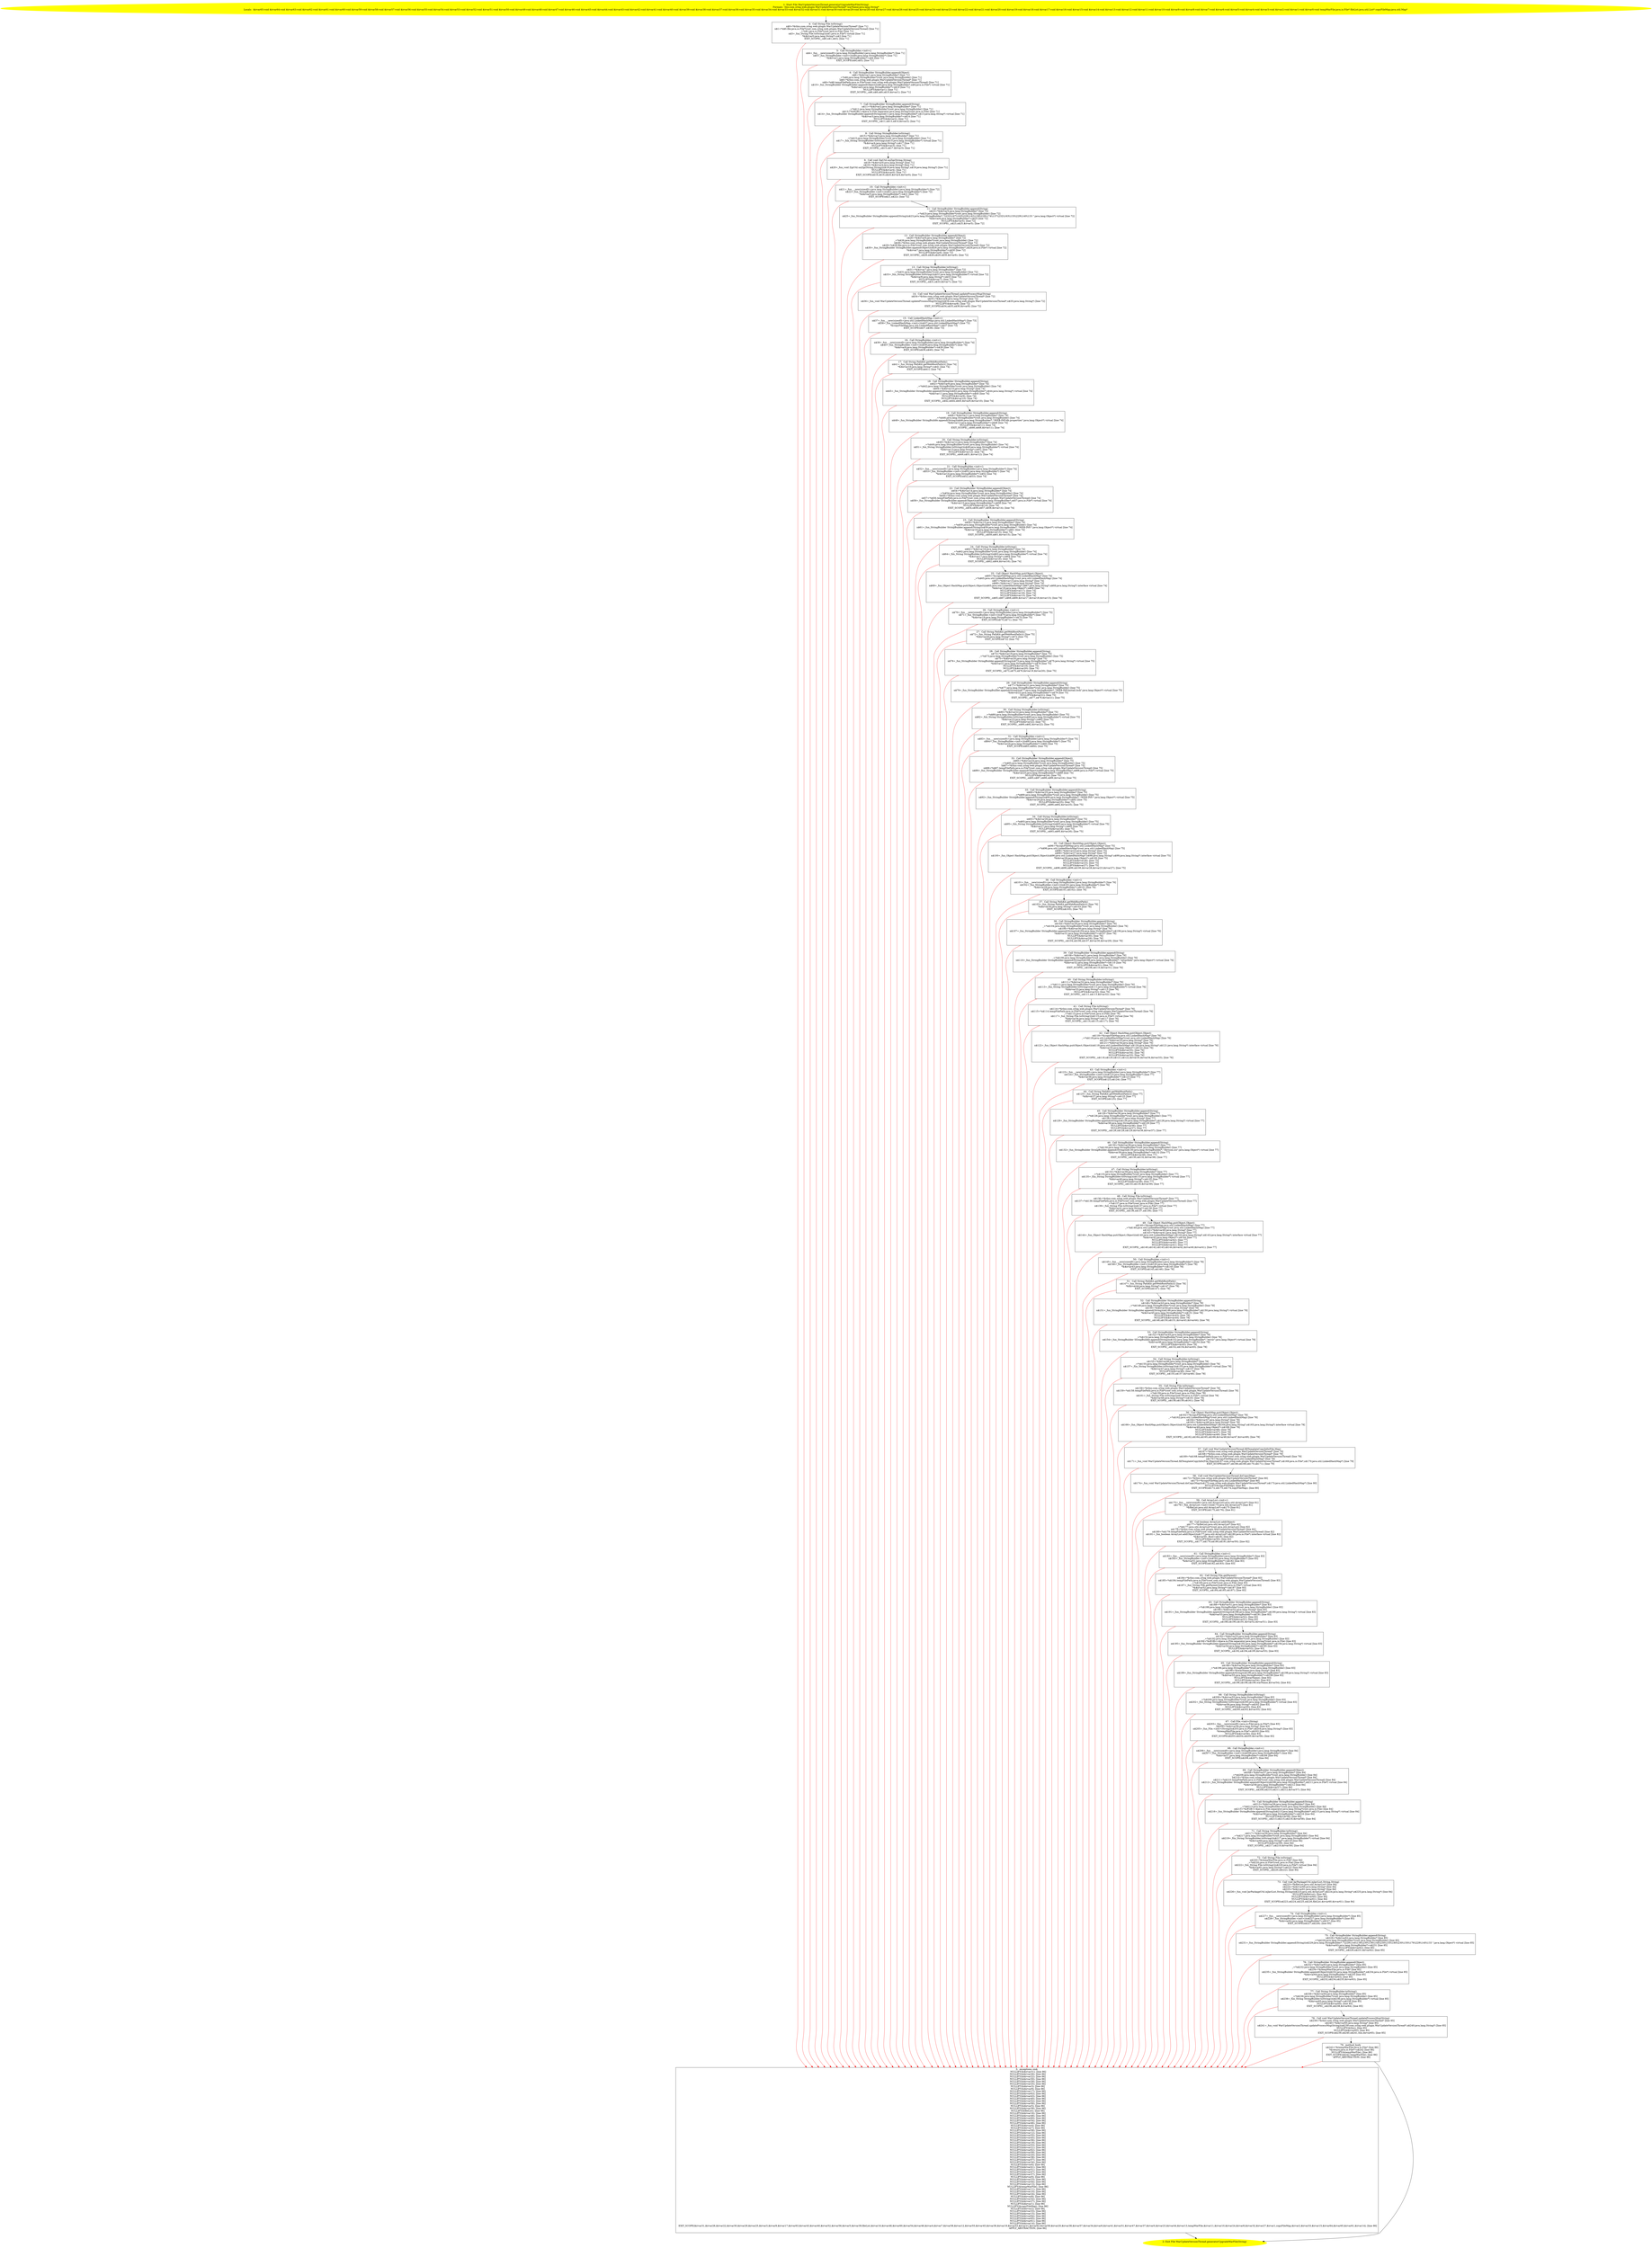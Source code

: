 /* @generated */
digraph cfg {
"com.zrlog.web.plugin.WarUpdateVersionThread.generatorUpgradeWarFile(java.lang.String):java.io.File.46629d802b4980086c1d90b45a2487fb_1" [label="1: Start File WarUpdateVersionThread.generatorUpgradeWarFile(String)\nFormals:  this:com.zrlog.web.plugin.WarUpdateVersionThread* warName:java.lang.String*\nLocals:  $irvar65:void $irvar64:void $irvar63:void $irvar62:void $irvar61:void $irvar60:void $irvar59:void $irvar58:void $irvar57:void $irvar56:void $irvar55:void $irvar54:void $irvar53:void $irvar52:void $irvar51:void $irvar50:void $irvar49:void $irvar48:void $irvar47:void $irvar46:void $irvar45:void $irvar44:void $irvar43:void $irvar42:void $irvar41:void $irvar40:void $irvar39:void $irvar38:void $irvar37:void $irvar36:void $irvar35:void $irvar34:void $irvar33:void $irvar32:void $irvar31:void $irvar30:void $irvar29:void $irvar28:void $irvar27:void $irvar26:void $irvar25:void $irvar24:void $irvar23:void $irvar22:void $irvar21:void $irvar20:void $irvar19:void $irvar18:void $irvar17:void $irvar16:void $irvar15:void $irvar14:void $irvar13:void $irvar12:void $irvar11:void $irvar10:void $irvar9:void $irvar8:void $irvar7:void $irvar6:void $irvar5:void $irvar4:void $irvar3:void $irvar2:void $irvar1:void $irvar0:void tempWarFile:java.io.File* fileList:java.util.List* copyFileMap:java.util.Map* \n  " color=yellow style=filled]
	

	 "com.zrlog.web.plugin.WarUpdateVersionThread.generatorUpgradeWarFile(java.lang.String):java.io.File.46629d802b4980086c1d90b45a2487fb_1" -> "com.zrlog.web.plugin.WarUpdateVersionThread.generatorUpgradeWarFile(java.lang.String):java.io.File.46629d802b4980086c1d90b45a2487fb_4" ;
"com.zrlog.web.plugin.WarUpdateVersionThread.generatorUpgradeWarFile(java.lang.String):java.io.File.46629d802b4980086c1d90b45a2487fb_2" [label="2: Exit File WarUpdateVersionThread.generatorUpgradeWarFile(String) \n  " color=yellow style=filled]
	

"com.zrlog.web.plugin.WarUpdateVersionThread.generatorUpgradeWarFile(java.lang.String):java.io.File.46629d802b4980086c1d90b45a2487fb_3" [label="3:  exceptions sink \n   NULLIFY(&$irvar31); [line 86]\n  NULLIFY(&$irvar26); [line 86]\n  NULLIFY(&$irvar22); [line 86]\n  NULLIFY(&$irvar30); [line 86]\n  NULLIFY(&$irvar29); [line 86]\n  NULLIFY(&$irvar25); [line 86]\n  NULLIFY(&$irvar3); [line 86]\n  NULLIFY(&$irvar9); [line 86]\n  NULLIFY(&$irvar17); [line 86]\n  NULLIFY(&$irvar63); [line 86]\n  NULLIFY(&$irvar43); [line 86]\n  NULLIFY(&$irvar40); [line 86]\n  NULLIFY(&$irvar52); [line 86]\n  NULLIFY(&$irvar56); [line 86]\n  NULLIFY(&$irvar5); [line 86]\n  NULLIFY(&$irvar39); [line 86]\n  NULLIFY(&fileList); [line 86]\n  NULLIFY(&$irvar16); [line 86]\n  NULLIFY(&$irvar48); [line 86]\n  NULLIFY(&$irvar60); [line 86]\n  NULLIFY(&$irvar54); [line 86]\n  NULLIFY(&$irvar46); [line 86]\n  NULLIFY(&$irvar4); [line 86]\n  NULLIFY(&$irvar7); [line 86]\n  NULLIFY(&$irvar58); [line 86]\n  NULLIFY(&$irvar12); [line 86]\n  NULLIFY(&$irvar55); [line 86]\n  NULLIFY(&$irvar45); [line 86]\n  NULLIFY(&$irvar36); [line 86]\n  NULLIFY(&$irvar19); [line 86]\n  NULLIFY(&$irvar53); [line 86]\n  NULLIFY(&$irvar21); [line 86]\n  NULLIFY(&$irvar62); [line 86]\n  NULLIFY(&$irvar59); [line 86]\n  NULLIFY(&$irvar20); [line 86]\n  NULLIFY(&$irvar38); [line 86]\n  NULLIFY(&$irvar57); [line 86]\n  NULLIFY(&$irvar34); [line 86]\n  NULLIFY(&$irvar6); [line 86]\n  NULLIFY(&$irvar41); [line 86]\n  NULLIFY(&$irvar51); [line 86]\n  NULLIFY(&$irvar47); [line 86]\n  NULLIFY(&$irvar37); [line 86]\n  NULLIFY(&$irvar0); [line 86]\n  NULLIFY(&$irvar23); [line 86]\n  NULLIFY(&$irvar44); [line 86]\n  NULLIFY(&$irvar13); [line 86]\n  NULLIFY(&tempWarFile); [line 86]\n  NULLIFY(&$irvar11); [line 86]\n  NULLIFY(&$irvar10); [line 86]\n  NULLIFY(&$irvar24); [line 86]\n  NULLIFY(&$irvar8); [line 86]\n  NULLIFY(&$irvar32); [line 86]\n  NULLIFY(&$irvar27); [line 86]\n  NULLIFY(&$irvar1); [line 86]\n  NULLIFY(&copyFileMap); [line 86]\n  NULLIFY(&$irvar2); [line 86]\n  NULLIFY(&$irvar33); [line 86]\n  NULLIFY(&$irvar15); [line 86]\n  NULLIFY(&$irvar64); [line 86]\n  NULLIFY(&$irvar65); [line 86]\n  NULLIFY(&$irvar61); [line 86]\n  NULLIFY(&$irvar14); [line 86]\n  EXIT_SCOPE($irvar31,$irvar26,$irvar22,$irvar30,$irvar29,$irvar25,$irvar3,$irvar9,$irvar17,$irvar63,$irvar43,$irvar40,$irvar52,$irvar56,$irvar5,$irvar39,fileList,$irvar16,$irvar48,$irvar60,$irvar54,$irvar46,$irvar4,$irvar7,$irvar58,$irvar12,$irvar55,$irvar45,$irvar36,$irvar19,$irvar53,$irvar21,$irvar62,$irvar59,$irvar20,$irvar38,$irvar57,$irvar34,$irvar6,$irvar41,$irvar51,$irvar47,$irvar37,$irvar0,$irvar23,$irvar44,$irvar13,tempWarFile,$irvar11,$irvar10,$irvar24,$irvar8,$irvar32,$irvar27,$irvar1,copyFileMap,$irvar2,$irvar33,$irvar15,$irvar64,$irvar65,$irvar61,$irvar14); [line 86]\n  APPLY_ABSTRACTION; [line 86]\n " shape="box"]
	

	 "com.zrlog.web.plugin.WarUpdateVersionThread.generatorUpgradeWarFile(java.lang.String):java.io.File.46629d802b4980086c1d90b45a2487fb_3" -> "com.zrlog.web.plugin.WarUpdateVersionThread.generatorUpgradeWarFile(java.lang.String):java.io.File.46629d802b4980086c1d90b45a2487fb_2" ;
"com.zrlog.web.plugin.WarUpdateVersionThread.generatorUpgradeWarFile(java.lang.String):java.io.File.46629d802b4980086c1d90b45a2487fb_4" [label="4:  Call String File.toString() \n   n$0=*&this:com.zrlog.web.plugin.WarUpdateVersionThread* [line 71]\n  n$1=*n$0.file:java.io.File*(root com.zrlog.web.plugin.WarUpdateVersionThread) [line 71]\n  _=*n$1:java.io.File*(root java.io.File) [line 71]\n  n$3=_fun_String File.toString()(n$1:java.io.File*) virtual [line 71]\n  *&$irvar0:java.lang.String*=n$3 [line 71]\n  EXIT_SCOPE(_,n$0,n$1,n$3); [line 71]\n " shape="box"]
	

	 "com.zrlog.web.plugin.WarUpdateVersionThread.generatorUpgradeWarFile(java.lang.String):java.io.File.46629d802b4980086c1d90b45a2487fb_4" -> "com.zrlog.web.plugin.WarUpdateVersionThread.generatorUpgradeWarFile(java.lang.String):java.io.File.46629d802b4980086c1d90b45a2487fb_5" ;
	 "com.zrlog.web.plugin.WarUpdateVersionThread.generatorUpgradeWarFile(java.lang.String):java.io.File.46629d802b4980086c1d90b45a2487fb_4" -> "com.zrlog.web.plugin.WarUpdateVersionThread.generatorUpgradeWarFile(java.lang.String):java.io.File.46629d802b4980086c1d90b45a2487fb_3" [color="red" ];
"com.zrlog.web.plugin.WarUpdateVersionThread.generatorUpgradeWarFile(java.lang.String):java.io.File.46629d802b4980086c1d90b45a2487fb_5" [label="5:  Call StringBuilder.<init>() \n   n$4=_fun___new(sizeof(t=java.lang.StringBuilder):java.lang.StringBuilder*) [line 71]\n  n$5=_fun_StringBuilder.<init>()(n$4:java.lang.StringBuilder*) [line 71]\n  *&$irvar1:java.lang.StringBuilder*=n$4 [line 71]\n  EXIT_SCOPE(n$4,n$5); [line 71]\n " shape="box"]
	

	 "com.zrlog.web.plugin.WarUpdateVersionThread.generatorUpgradeWarFile(java.lang.String):java.io.File.46629d802b4980086c1d90b45a2487fb_5" -> "com.zrlog.web.plugin.WarUpdateVersionThread.generatorUpgradeWarFile(java.lang.String):java.io.File.46629d802b4980086c1d90b45a2487fb_6" ;
	 "com.zrlog.web.plugin.WarUpdateVersionThread.generatorUpgradeWarFile(java.lang.String):java.io.File.46629d802b4980086c1d90b45a2487fb_5" -> "com.zrlog.web.plugin.WarUpdateVersionThread.generatorUpgradeWarFile(java.lang.String):java.io.File.46629d802b4980086c1d90b45a2487fb_3" [color="red" ];
"com.zrlog.web.plugin.WarUpdateVersionThread.generatorUpgradeWarFile(java.lang.String):java.io.File.46629d802b4980086c1d90b45a2487fb_6" [label="6:  Call StringBuilder StringBuilder.append(Object) \n   n$6=*&$irvar1:java.lang.StringBuilder* [line 71]\n  _=*n$6:java.lang.StringBuilder*(root java.lang.StringBuilder) [line 71]\n  n$8=*&this:com.zrlog.web.plugin.WarUpdateVersionThread* [line 71]\n  n$9=*n$8.tempFilePath:java.io.File*(root com.zrlog.web.plugin.WarUpdateVersionThread) [line 71]\n  n$10=_fun_StringBuilder StringBuilder.append(Object)(n$6:java.lang.StringBuilder*,n$9:java.io.File*) virtual [line 71]\n  *&$irvar2:java.lang.StringBuilder*=n$10 [line 71]\n  NULLIFY(&$irvar1); [line 71]\n  EXIT_SCOPE(_,n$6,n$8,n$9,n$10,$irvar1); [line 71]\n " shape="box"]
	

	 "com.zrlog.web.plugin.WarUpdateVersionThread.generatorUpgradeWarFile(java.lang.String):java.io.File.46629d802b4980086c1d90b45a2487fb_6" -> "com.zrlog.web.plugin.WarUpdateVersionThread.generatorUpgradeWarFile(java.lang.String):java.io.File.46629d802b4980086c1d90b45a2487fb_7" ;
	 "com.zrlog.web.plugin.WarUpdateVersionThread.generatorUpgradeWarFile(java.lang.String):java.io.File.46629d802b4980086c1d90b45a2487fb_6" -> "com.zrlog.web.plugin.WarUpdateVersionThread.generatorUpgradeWarFile(java.lang.String):java.io.File.46629d802b4980086c1d90b45a2487fb_3" [color="red" ];
"com.zrlog.web.plugin.WarUpdateVersionThread.generatorUpgradeWarFile(java.lang.String):java.io.File.46629d802b4980086c1d90b45a2487fb_7" [label="7:  Call StringBuilder StringBuilder.append(String) \n   n$11=*&$irvar2:java.lang.StringBuilder* [line 71]\n  _=*n$11:java.lang.StringBuilder*(root java.lang.StringBuilder) [line 71]\n  n$13=*&#GB<>$java.io.File.separator:java.lang.String*(root java.io.File) [line 71]\n  n$14=_fun_StringBuilder StringBuilder.append(String)(n$11:java.lang.StringBuilder*,n$13:java.lang.String*) virtual [line 71]\n  *&$irvar3:java.lang.StringBuilder*=n$14 [line 71]\n  NULLIFY(&$irvar2); [line 71]\n  EXIT_SCOPE(_,n$11,n$13,n$14,$irvar2); [line 71]\n " shape="box"]
	

	 "com.zrlog.web.plugin.WarUpdateVersionThread.generatorUpgradeWarFile(java.lang.String):java.io.File.46629d802b4980086c1d90b45a2487fb_7" -> "com.zrlog.web.plugin.WarUpdateVersionThread.generatorUpgradeWarFile(java.lang.String):java.io.File.46629d802b4980086c1d90b45a2487fb_8" ;
	 "com.zrlog.web.plugin.WarUpdateVersionThread.generatorUpgradeWarFile(java.lang.String):java.io.File.46629d802b4980086c1d90b45a2487fb_7" -> "com.zrlog.web.plugin.WarUpdateVersionThread.generatorUpgradeWarFile(java.lang.String):java.io.File.46629d802b4980086c1d90b45a2487fb_3" [color="red" ];
"com.zrlog.web.plugin.WarUpdateVersionThread.generatorUpgradeWarFile(java.lang.String):java.io.File.46629d802b4980086c1d90b45a2487fb_8" [label="8:  Call String StringBuilder.toString() \n   n$15=*&$irvar3:java.lang.StringBuilder* [line 71]\n  _=*n$15:java.lang.StringBuilder*(root java.lang.StringBuilder) [line 71]\n  n$17=_fun_String StringBuilder.toString()(n$15:java.lang.StringBuilder*) virtual [line 71]\n  *&$irvar4:java.lang.String*=n$17 [line 71]\n  NULLIFY(&$irvar3); [line 71]\n  EXIT_SCOPE(_,n$15,n$17,$irvar3); [line 71]\n " shape="box"]
	

	 "com.zrlog.web.plugin.WarUpdateVersionThread.generatorUpgradeWarFile(java.lang.String):java.io.File.46629d802b4980086c1d90b45a2487fb_8" -> "com.zrlog.web.plugin.WarUpdateVersionThread.generatorUpgradeWarFile(java.lang.String):java.io.File.46629d802b4980086c1d90b45a2487fb_9" ;
	 "com.zrlog.web.plugin.WarUpdateVersionThread.generatorUpgradeWarFile(java.lang.String):java.io.File.46629d802b4980086c1d90b45a2487fb_8" -> "com.zrlog.web.plugin.WarUpdateVersionThread.generatorUpgradeWarFile(java.lang.String):java.io.File.46629d802b4980086c1d90b45a2487fb_3" [color="red" ];
"com.zrlog.web.plugin.WarUpdateVersionThread.generatorUpgradeWarFile(java.lang.String):java.io.File.46629d802b4980086c1d90b45a2487fb_9" [label="9:  Call void ZipUtil.unZip(String,String) \n   n$18=*&$irvar0:java.lang.String* [line 71]\n  n$19=*&$irvar4:java.lang.String* [line 71]\n  n$20=_fun_void ZipUtil.unZip(String,String)(n$18:java.lang.String*,n$19:java.lang.String*) [line 71]\n  NULLIFY(&$irvar4); [line 71]\n  NULLIFY(&$irvar0); [line 71]\n  EXIT_SCOPE(n$18,n$19,n$20,$irvar4,$irvar0); [line 71]\n " shape="box"]
	

	 "com.zrlog.web.plugin.WarUpdateVersionThread.generatorUpgradeWarFile(java.lang.String):java.io.File.46629d802b4980086c1d90b45a2487fb_9" -> "com.zrlog.web.plugin.WarUpdateVersionThread.generatorUpgradeWarFile(java.lang.String):java.io.File.46629d802b4980086c1d90b45a2487fb_10" ;
	 "com.zrlog.web.plugin.WarUpdateVersionThread.generatorUpgradeWarFile(java.lang.String):java.io.File.46629d802b4980086c1d90b45a2487fb_9" -> "com.zrlog.web.plugin.WarUpdateVersionThread.generatorUpgradeWarFile(java.lang.String):java.io.File.46629d802b4980086c1d90b45a2487fb_3" [color="red" ];
"com.zrlog.web.plugin.WarUpdateVersionThread.generatorUpgradeWarFile(java.lang.String):java.io.File.46629d802b4980086c1d90b45a2487fb_10" [label="10:  Call StringBuilder.<init>() \n   n$21=_fun___new(sizeof(t=java.lang.StringBuilder):java.lang.StringBuilder*) [line 72]\n  n$22=_fun_StringBuilder.<init>()(n$21:java.lang.StringBuilder*) [line 72]\n  *&$irvar5:java.lang.StringBuilder*=n$21 [line 72]\n  EXIT_SCOPE(n$21,n$22); [line 72]\n " shape="box"]
	

	 "com.zrlog.web.plugin.WarUpdateVersionThread.generatorUpgradeWarFile(java.lang.String):java.io.File.46629d802b4980086c1d90b45a2487fb_10" -> "com.zrlog.web.plugin.WarUpdateVersionThread.generatorUpgradeWarFile(java.lang.String):java.io.File.46629d802b4980086c1d90b45a2487fb_11" ;
	 "com.zrlog.web.plugin.WarUpdateVersionThread.generatorUpgradeWarFile(java.lang.String):java.io.File.46629d802b4980086c1d90b45a2487fb_10" -> "com.zrlog.web.plugin.WarUpdateVersionThread.generatorUpgradeWarFile(java.lang.String):java.io.File.46629d802b4980086c1d90b45a2487fb_3" [color="red" ];
"com.zrlog.web.plugin.WarUpdateVersionThread.generatorUpgradeWarFile(java.lang.String):java.io.File.46629d802b4980086c1d90b45a2487fb_11" [label="11:  Call StringBuilder StringBuilder.append(String) \n   n$23=*&$irvar5:java.lang.StringBuilder* [line 72]\n  _=*n$23:java.lang.StringBuilder*(root java.lang.StringBuilder) [line 72]\n  n$25=_fun_StringBuilder StringBuilder.append(String)(n$23:java.lang.StringBuilder*,\"\\\\232\\\\167\\\\163\\\\229\\\\142\\\\139\\\\229\\\\174\\\\137\\\\232\\\\163\\\\133\\\\229\\\\140\\\\133 \":java.lang.Object*) virtual [line 72]\n  *&$irvar6:java.lang.StringBuilder*=n$25 [line 72]\n  NULLIFY(&$irvar5); [line 72]\n  EXIT_SCOPE(_,n$23,n$25,$irvar5); [line 72]\n " shape="box"]
	

	 "com.zrlog.web.plugin.WarUpdateVersionThread.generatorUpgradeWarFile(java.lang.String):java.io.File.46629d802b4980086c1d90b45a2487fb_11" -> "com.zrlog.web.plugin.WarUpdateVersionThread.generatorUpgradeWarFile(java.lang.String):java.io.File.46629d802b4980086c1d90b45a2487fb_12" ;
	 "com.zrlog.web.plugin.WarUpdateVersionThread.generatorUpgradeWarFile(java.lang.String):java.io.File.46629d802b4980086c1d90b45a2487fb_11" -> "com.zrlog.web.plugin.WarUpdateVersionThread.generatorUpgradeWarFile(java.lang.String):java.io.File.46629d802b4980086c1d90b45a2487fb_3" [color="red" ];
"com.zrlog.web.plugin.WarUpdateVersionThread.generatorUpgradeWarFile(java.lang.String):java.io.File.46629d802b4980086c1d90b45a2487fb_12" [label="12:  Call StringBuilder StringBuilder.append(Object) \n   n$26=*&$irvar6:java.lang.StringBuilder* [line 72]\n  _=*n$26:java.lang.StringBuilder*(root java.lang.StringBuilder) [line 72]\n  n$28=*&this:com.zrlog.web.plugin.WarUpdateVersionThread* [line 72]\n  n$29=*n$28.file:java.io.File*(root com.zrlog.web.plugin.WarUpdateVersionThread) [line 72]\n  n$30=_fun_StringBuilder StringBuilder.append(Object)(n$26:java.lang.StringBuilder*,n$29:java.io.File*) virtual [line 72]\n  *&$irvar7:java.lang.StringBuilder*=n$30 [line 72]\n  NULLIFY(&$irvar6); [line 72]\n  EXIT_SCOPE(_,n$26,n$28,n$29,n$30,$irvar6); [line 72]\n " shape="box"]
	

	 "com.zrlog.web.plugin.WarUpdateVersionThread.generatorUpgradeWarFile(java.lang.String):java.io.File.46629d802b4980086c1d90b45a2487fb_12" -> "com.zrlog.web.plugin.WarUpdateVersionThread.generatorUpgradeWarFile(java.lang.String):java.io.File.46629d802b4980086c1d90b45a2487fb_13" ;
	 "com.zrlog.web.plugin.WarUpdateVersionThread.generatorUpgradeWarFile(java.lang.String):java.io.File.46629d802b4980086c1d90b45a2487fb_12" -> "com.zrlog.web.plugin.WarUpdateVersionThread.generatorUpgradeWarFile(java.lang.String):java.io.File.46629d802b4980086c1d90b45a2487fb_3" [color="red" ];
"com.zrlog.web.plugin.WarUpdateVersionThread.generatorUpgradeWarFile(java.lang.String):java.io.File.46629d802b4980086c1d90b45a2487fb_13" [label="13:  Call String StringBuilder.toString() \n   n$31=*&$irvar7:java.lang.StringBuilder* [line 72]\n  _=*n$31:java.lang.StringBuilder*(root java.lang.StringBuilder) [line 72]\n  n$33=_fun_String StringBuilder.toString()(n$31:java.lang.StringBuilder*) virtual [line 72]\n  *&$irvar8:java.lang.String*=n$33 [line 72]\n  NULLIFY(&$irvar7); [line 72]\n  EXIT_SCOPE(_,n$31,n$33,$irvar7); [line 72]\n " shape="box"]
	

	 "com.zrlog.web.plugin.WarUpdateVersionThread.generatorUpgradeWarFile(java.lang.String):java.io.File.46629d802b4980086c1d90b45a2487fb_13" -> "com.zrlog.web.plugin.WarUpdateVersionThread.generatorUpgradeWarFile(java.lang.String):java.io.File.46629d802b4980086c1d90b45a2487fb_14" ;
	 "com.zrlog.web.plugin.WarUpdateVersionThread.generatorUpgradeWarFile(java.lang.String):java.io.File.46629d802b4980086c1d90b45a2487fb_13" -> "com.zrlog.web.plugin.WarUpdateVersionThread.generatorUpgradeWarFile(java.lang.String):java.io.File.46629d802b4980086c1d90b45a2487fb_3" [color="red" ];
"com.zrlog.web.plugin.WarUpdateVersionThread.generatorUpgradeWarFile(java.lang.String):java.io.File.46629d802b4980086c1d90b45a2487fb_14" [label="14:  Call void WarUpdateVersionThread.updateProcessMsg(String) \n   n$34=*&this:com.zrlog.web.plugin.WarUpdateVersionThread* [line 72]\n  n$35=*&$irvar8:java.lang.String* [line 72]\n  n$36=_fun_void WarUpdateVersionThread.updateProcessMsg(String)(n$34:com.zrlog.web.plugin.WarUpdateVersionThread*,n$35:java.lang.String*) [line 72]\n  NULLIFY(&$irvar8); [line 72]\n  EXIT_SCOPE(n$34,n$35,n$36,$irvar8); [line 72]\n " shape="box"]
	

	 "com.zrlog.web.plugin.WarUpdateVersionThread.generatorUpgradeWarFile(java.lang.String):java.io.File.46629d802b4980086c1d90b45a2487fb_14" -> "com.zrlog.web.plugin.WarUpdateVersionThread.generatorUpgradeWarFile(java.lang.String):java.io.File.46629d802b4980086c1d90b45a2487fb_15" ;
	 "com.zrlog.web.plugin.WarUpdateVersionThread.generatorUpgradeWarFile(java.lang.String):java.io.File.46629d802b4980086c1d90b45a2487fb_14" -> "com.zrlog.web.plugin.WarUpdateVersionThread.generatorUpgradeWarFile(java.lang.String):java.io.File.46629d802b4980086c1d90b45a2487fb_3" [color="red" ];
"com.zrlog.web.plugin.WarUpdateVersionThread.generatorUpgradeWarFile(java.lang.String):java.io.File.46629d802b4980086c1d90b45a2487fb_15" [label="15:  Call LinkedHashMap.<init>() \n   n$37=_fun___new(sizeof(t=java.util.LinkedHashMap):java.util.LinkedHashMap*) [line 73]\n  n$38=_fun_LinkedHashMap.<init>()(n$37:java.util.LinkedHashMap*) [line 73]\n  *&copyFileMap:java.util.LinkedHashMap*=n$37 [line 73]\n  EXIT_SCOPE(n$37,n$38); [line 73]\n " shape="box"]
	

	 "com.zrlog.web.plugin.WarUpdateVersionThread.generatorUpgradeWarFile(java.lang.String):java.io.File.46629d802b4980086c1d90b45a2487fb_15" -> "com.zrlog.web.plugin.WarUpdateVersionThread.generatorUpgradeWarFile(java.lang.String):java.io.File.46629d802b4980086c1d90b45a2487fb_16" ;
	 "com.zrlog.web.plugin.WarUpdateVersionThread.generatorUpgradeWarFile(java.lang.String):java.io.File.46629d802b4980086c1d90b45a2487fb_15" -> "com.zrlog.web.plugin.WarUpdateVersionThread.generatorUpgradeWarFile(java.lang.String):java.io.File.46629d802b4980086c1d90b45a2487fb_3" [color="red" ];
"com.zrlog.web.plugin.WarUpdateVersionThread.generatorUpgradeWarFile(java.lang.String):java.io.File.46629d802b4980086c1d90b45a2487fb_16" [label="16:  Call StringBuilder.<init>() \n   n$39=_fun___new(sizeof(t=java.lang.StringBuilder):java.lang.StringBuilder*) [line 74]\n  n$40=_fun_StringBuilder.<init>()(n$39:java.lang.StringBuilder*) [line 74]\n  *&$irvar9:java.lang.StringBuilder*=n$39 [line 74]\n  EXIT_SCOPE(n$39,n$40); [line 74]\n " shape="box"]
	

	 "com.zrlog.web.plugin.WarUpdateVersionThread.generatorUpgradeWarFile(java.lang.String):java.io.File.46629d802b4980086c1d90b45a2487fb_16" -> "com.zrlog.web.plugin.WarUpdateVersionThread.generatorUpgradeWarFile(java.lang.String):java.io.File.46629d802b4980086c1d90b45a2487fb_17" ;
	 "com.zrlog.web.plugin.WarUpdateVersionThread.generatorUpgradeWarFile(java.lang.String):java.io.File.46629d802b4980086c1d90b45a2487fb_16" -> "com.zrlog.web.plugin.WarUpdateVersionThread.generatorUpgradeWarFile(java.lang.String):java.io.File.46629d802b4980086c1d90b45a2487fb_3" [color="red" ];
"com.zrlog.web.plugin.WarUpdateVersionThread.generatorUpgradeWarFile(java.lang.String):java.io.File.46629d802b4980086c1d90b45a2487fb_17" [label="17:  Call String PathKit.getWebRootPath() \n   n$41=_fun_String PathKit.getWebRootPath()() [line 74]\n  *&$irvar10:java.lang.String*=n$41 [line 74]\n  EXIT_SCOPE(n$41); [line 74]\n " shape="box"]
	

	 "com.zrlog.web.plugin.WarUpdateVersionThread.generatorUpgradeWarFile(java.lang.String):java.io.File.46629d802b4980086c1d90b45a2487fb_17" -> "com.zrlog.web.plugin.WarUpdateVersionThread.generatorUpgradeWarFile(java.lang.String):java.io.File.46629d802b4980086c1d90b45a2487fb_18" ;
	 "com.zrlog.web.plugin.WarUpdateVersionThread.generatorUpgradeWarFile(java.lang.String):java.io.File.46629d802b4980086c1d90b45a2487fb_17" -> "com.zrlog.web.plugin.WarUpdateVersionThread.generatorUpgradeWarFile(java.lang.String):java.io.File.46629d802b4980086c1d90b45a2487fb_3" [color="red" ];
"com.zrlog.web.plugin.WarUpdateVersionThread.generatorUpgradeWarFile(java.lang.String):java.io.File.46629d802b4980086c1d90b45a2487fb_18" [label="18:  Call StringBuilder StringBuilder.append(String) \n   n$42=*&$irvar9:java.lang.StringBuilder* [line 74]\n  _=*n$42:java.lang.StringBuilder*(root java.lang.StringBuilder) [line 74]\n  n$44=*&$irvar10:java.lang.String* [line 74]\n  n$45=_fun_StringBuilder StringBuilder.append(String)(n$42:java.lang.StringBuilder*,n$44:java.lang.String*) virtual [line 74]\n  *&$irvar11:java.lang.StringBuilder*=n$45 [line 74]\n  NULLIFY(&$irvar9); [line 74]\n  NULLIFY(&$irvar10); [line 74]\n  EXIT_SCOPE(_,n$42,n$44,n$45,$irvar9,$irvar10); [line 74]\n " shape="box"]
	

	 "com.zrlog.web.plugin.WarUpdateVersionThread.generatorUpgradeWarFile(java.lang.String):java.io.File.46629d802b4980086c1d90b45a2487fb_18" -> "com.zrlog.web.plugin.WarUpdateVersionThread.generatorUpgradeWarFile(java.lang.String):java.io.File.46629d802b4980086c1d90b45a2487fb_19" ;
	 "com.zrlog.web.plugin.WarUpdateVersionThread.generatorUpgradeWarFile(java.lang.String):java.io.File.46629d802b4980086c1d90b45a2487fb_18" -> "com.zrlog.web.plugin.WarUpdateVersionThread.generatorUpgradeWarFile(java.lang.String):java.io.File.46629d802b4980086c1d90b45a2487fb_3" [color="red" ];
"com.zrlog.web.plugin.WarUpdateVersionThread.generatorUpgradeWarFile(java.lang.String):java.io.File.46629d802b4980086c1d90b45a2487fb_19" [label="19:  Call StringBuilder StringBuilder.append(String) \n   n$46=*&$irvar11:java.lang.StringBuilder* [line 74]\n  _=*n$46:java.lang.StringBuilder*(root java.lang.StringBuilder) [line 74]\n  n$48=_fun_StringBuilder StringBuilder.append(String)(n$46:java.lang.StringBuilder*,\"/WEB-INF/db.properties\":java.lang.Object*) virtual [line 74]\n  *&$irvar12:java.lang.StringBuilder*=n$48 [line 74]\n  NULLIFY(&$irvar11); [line 74]\n  EXIT_SCOPE(_,n$46,n$48,$irvar11); [line 74]\n " shape="box"]
	

	 "com.zrlog.web.plugin.WarUpdateVersionThread.generatorUpgradeWarFile(java.lang.String):java.io.File.46629d802b4980086c1d90b45a2487fb_19" -> "com.zrlog.web.plugin.WarUpdateVersionThread.generatorUpgradeWarFile(java.lang.String):java.io.File.46629d802b4980086c1d90b45a2487fb_20" ;
	 "com.zrlog.web.plugin.WarUpdateVersionThread.generatorUpgradeWarFile(java.lang.String):java.io.File.46629d802b4980086c1d90b45a2487fb_19" -> "com.zrlog.web.plugin.WarUpdateVersionThread.generatorUpgradeWarFile(java.lang.String):java.io.File.46629d802b4980086c1d90b45a2487fb_3" [color="red" ];
"com.zrlog.web.plugin.WarUpdateVersionThread.generatorUpgradeWarFile(java.lang.String):java.io.File.46629d802b4980086c1d90b45a2487fb_20" [label="20:  Call String StringBuilder.toString() \n   n$49=*&$irvar12:java.lang.StringBuilder* [line 74]\n  _=*n$49:java.lang.StringBuilder*(root java.lang.StringBuilder) [line 74]\n  n$51=_fun_String StringBuilder.toString()(n$49:java.lang.StringBuilder*) virtual [line 74]\n  *&$irvar13:java.lang.String*=n$51 [line 74]\n  NULLIFY(&$irvar12); [line 74]\n  EXIT_SCOPE(_,n$49,n$51,$irvar12); [line 74]\n " shape="box"]
	

	 "com.zrlog.web.plugin.WarUpdateVersionThread.generatorUpgradeWarFile(java.lang.String):java.io.File.46629d802b4980086c1d90b45a2487fb_20" -> "com.zrlog.web.plugin.WarUpdateVersionThread.generatorUpgradeWarFile(java.lang.String):java.io.File.46629d802b4980086c1d90b45a2487fb_21" ;
	 "com.zrlog.web.plugin.WarUpdateVersionThread.generatorUpgradeWarFile(java.lang.String):java.io.File.46629d802b4980086c1d90b45a2487fb_20" -> "com.zrlog.web.plugin.WarUpdateVersionThread.generatorUpgradeWarFile(java.lang.String):java.io.File.46629d802b4980086c1d90b45a2487fb_3" [color="red" ];
"com.zrlog.web.plugin.WarUpdateVersionThread.generatorUpgradeWarFile(java.lang.String):java.io.File.46629d802b4980086c1d90b45a2487fb_21" [label="21:  Call StringBuilder.<init>() \n   n$52=_fun___new(sizeof(t=java.lang.StringBuilder):java.lang.StringBuilder*) [line 74]\n  n$53=_fun_StringBuilder.<init>()(n$52:java.lang.StringBuilder*) [line 74]\n  *&$irvar14:java.lang.StringBuilder*=n$52 [line 74]\n  EXIT_SCOPE(n$52,n$53); [line 74]\n " shape="box"]
	

	 "com.zrlog.web.plugin.WarUpdateVersionThread.generatorUpgradeWarFile(java.lang.String):java.io.File.46629d802b4980086c1d90b45a2487fb_21" -> "com.zrlog.web.plugin.WarUpdateVersionThread.generatorUpgradeWarFile(java.lang.String):java.io.File.46629d802b4980086c1d90b45a2487fb_22" ;
	 "com.zrlog.web.plugin.WarUpdateVersionThread.generatorUpgradeWarFile(java.lang.String):java.io.File.46629d802b4980086c1d90b45a2487fb_21" -> "com.zrlog.web.plugin.WarUpdateVersionThread.generatorUpgradeWarFile(java.lang.String):java.io.File.46629d802b4980086c1d90b45a2487fb_3" [color="red" ];
"com.zrlog.web.plugin.WarUpdateVersionThread.generatorUpgradeWarFile(java.lang.String):java.io.File.46629d802b4980086c1d90b45a2487fb_22" [label="22:  Call StringBuilder StringBuilder.append(Object) \n   n$54=*&$irvar14:java.lang.StringBuilder* [line 74]\n  _=*n$54:java.lang.StringBuilder*(root java.lang.StringBuilder) [line 74]\n  n$56=*&this:com.zrlog.web.plugin.WarUpdateVersionThread* [line 74]\n  n$57=*n$56.tempFilePath:java.io.File*(root com.zrlog.web.plugin.WarUpdateVersionThread) [line 74]\n  n$58=_fun_StringBuilder StringBuilder.append(Object)(n$54:java.lang.StringBuilder*,n$57:java.io.File*) virtual [line 74]\n  *&$irvar15:java.lang.StringBuilder*=n$58 [line 74]\n  NULLIFY(&$irvar14); [line 74]\n  EXIT_SCOPE(_,n$54,n$56,n$57,n$58,$irvar14); [line 74]\n " shape="box"]
	

	 "com.zrlog.web.plugin.WarUpdateVersionThread.generatorUpgradeWarFile(java.lang.String):java.io.File.46629d802b4980086c1d90b45a2487fb_22" -> "com.zrlog.web.plugin.WarUpdateVersionThread.generatorUpgradeWarFile(java.lang.String):java.io.File.46629d802b4980086c1d90b45a2487fb_23" ;
	 "com.zrlog.web.plugin.WarUpdateVersionThread.generatorUpgradeWarFile(java.lang.String):java.io.File.46629d802b4980086c1d90b45a2487fb_22" -> "com.zrlog.web.plugin.WarUpdateVersionThread.generatorUpgradeWarFile(java.lang.String):java.io.File.46629d802b4980086c1d90b45a2487fb_3" [color="red" ];
"com.zrlog.web.plugin.WarUpdateVersionThread.generatorUpgradeWarFile(java.lang.String):java.io.File.46629d802b4980086c1d90b45a2487fb_23" [label="23:  Call StringBuilder StringBuilder.append(String) \n   n$59=*&$irvar15:java.lang.StringBuilder* [line 74]\n  _=*n$59:java.lang.StringBuilder*(root java.lang.StringBuilder) [line 74]\n  n$61=_fun_StringBuilder StringBuilder.append(String)(n$59:java.lang.StringBuilder*,\"/WEB-INF/\":java.lang.Object*) virtual [line 74]\n  *&$irvar16:java.lang.StringBuilder*=n$61 [line 74]\n  NULLIFY(&$irvar15); [line 74]\n  EXIT_SCOPE(_,n$59,n$61,$irvar15); [line 74]\n " shape="box"]
	

	 "com.zrlog.web.plugin.WarUpdateVersionThread.generatorUpgradeWarFile(java.lang.String):java.io.File.46629d802b4980086c1d90b45a2487fb_23" -> "com.zrlog.web.plugin.WarUpdateVersionThread.generatorUpgradeWarFile(java.lang.String):java.io.File.46629d802b4980086c1d90b45a2487fb_24" ;
	 "com.zrlog.web.plugin.WarUpdateVersionThread.generatorUpgradeWarFile(java.lang.String):java.io.File.46629d802b4980086c1d90b45a2487fb_23" -> "com.zrlog.web.plugin.WarUpdateVersionThread.generatorUpgradeWarFile(java.lang.String):java.io.File.46629d802b4980086c1d90b45a2487fb_3" [color="red" ];
"com.zrlog.web.plugin.WarUpdateVersionThread.generatorUpgradeWarFile(java.lang.String):java.io.File.46629d802b4980086c1d90b45a2487fb_24" [label="24:  Call String StringBuilder.toString() \n   n$62=*&$irvar16:java.lang.StringBuilder* [line 74]\n  _=*n$62:java.lang.StringBuilder*(root java.lang.StringBuilder) [line 74]\n  n$64=_fun_String StringBuilder.toString()(n$62:java.lang.StringBuilder*) virtual [line 74]\n  *&$irvar17:java.lang.String*=n$64 [line 74]\n  NULLIFY(&$irvar16); [line 74]\n  EXIT_SCOPE(_,n$62,n$64,$irvar16); [line 74]\n " shape="box"]
	

	 "com.zrlog.web.plugin.WarUpdateVersionThread.generatorUpgradeWarFile(java.lang.String):java.io.File.46629d802b4980086c1d90b45a2487fb_24" -> "com.zrlog.web.plugin.WarUpdateVersionThread.generatorUpgradeWarFile(java.lang.String):java.io.File.46629d802b4980086c1d90b45a2487fb_25" ;
	 "com.zrlog.web.plugin.WarUpdateVersionThread.generatorUpgradeWarFile(java.lang.String):java.io.File.46629d802b4980086c1d90b45a2487fb_24" -> "com.zrlog.web.plugin.WarUpdateVersionThread.generatorUpgradeWarFile(java.lang.String):java.io.File.46629d802b4980086c1d90b45a2487fb_3" [color="red" ];
"com.zrlog.web.plugin.WarUpdateVersionThread.generatorUpgradeWarFile(java.lang.String):java.io.File.46629d802b4980086c1d90b45a2487fb_25" [label="25:  Call Object HashMap.put(Object,Object) \n   n$65=*&copyFileMap:java.util.LinkedHashMap* [line 74]\n  _=*n$65:java.util.LinkedHashMap*(root java.util.LinkedHashMap) [line 74]\n  n$67=*&$irvar13:java.lang.String* [line 74]\n  n$68=*&$irvar17:java.lang.String* [line 74]\n  n$69=_fun_Object HashMap.put(Object,Object)(n$65:java.util.LinkedHashMap*,n$67:java.lang.String*,n$68:java.lang.String*) interface virtual [line 74]\n  *&$irvar18:java.lang.Object*=n$69 [line 74]\n  NULLIFY(&$irvar17); [line 74]\n  NULLIFY(&$irvar18); [line 74]\n  NULLIFY(&$irvar13); [line 74]\n  EXIT_SCOPE(_,n$65,n$67,n$68,n$69,$irvar17,$irvar18,$irvar13); [line 74]\n " shape="box"]
	

	 "com.zrlog.web.plugin.WarUpdateVersionThread.generatorUpgradeWarFile(java.lang.String):java.io.File.46629d802b4980086c1d90b45a2487fb_25" -> "com.zrlog.web.plugin.WarUpdateVersionThread.generatorUpgradeWarFile(java.lang.String):java.io.File.46629d802b4980086c1d90b45a2487fb_26" ;
	 "com.zrlog.web.plugin.WarUpdateVersionThread.generatorUpgradeWarFile(java.lang.String):java.io.File.46629d802b4980086c1d90b45a2487fb_25" -> "com.zrlog.web.plugin.WarUpdateVersionThread.generatorUpgradeWarFile(java.lang.String):java.io.File.46629d802b4980086c1d90b45a2487fb_3" [color="red" ];
"com.zrlog.web.plugin.WarUpdateVersionThread.generatorUpgradeWarFile(java.lang.String):java.io.File.46629d802b4980086c1d90b45a2487fb_26" [label="26:  Call StringBuilder.<init>() \n   n$70=_fun___new(sizeof(t=java.lang.StringBuilder):java.lang.StringBuilder*) [line 75]\n  n$71=_fun_StringBuilder.<init>()(n$70:java.lang.StringBuilder*) [line 75]\n  *&$irvar19:java.lang.StringBuilder*=n$70 [line 75]\n  EXIT_SCOPE(n$70,n$71); [line 75]\n " shape="box"]
	

	 "com.zrlog.web.plugin.WarUpdateVersionThread.generatorUpgradeWarFile(java.lang.String):java.io.File.46629d802b4980086c1d90b45a2487fb_26" -> "com.zrlog.web.plugin.WarUpdateVersionThread.generatorUpgradeWarFile(java.lang.String):java.io.File.46629d802b4980086c1d90b45a2487fb_27" ;
	 "com.zrlog.web.plugin.WarUpdateVersionThread.generatorUpgradeWarFile(java.lang.String):java.io.File.46629d802b4980086c1d90b45a2487fb_26" -> "com.zrlog.web.plugin.WarUpdateVersionThread.generatorUpgradeWarFile(java.lang.String):java.io.File.46629d802b4980086c1d90b45a2487fb_3" [color="red" ];
"com.zrlog.web.plugin.WarUpdateVersionThread.generatorUpgradeWarFile(java.lang.String):java.io.File.46629d802b4980086c1d90b45a2487fb_27" [label="27:  Call String PathKit.getWebRootPath() \n   n$72=_fun_String PathKit.getWebRootPath()() [line 75]\n  *&$irvar20:java.lang.String*=n$72 [line 75]\n  EXIT_SCOPE(n$72); [line 75]\n " shape="box"]
	

	 "com.zrlog.web.plugin.WarUpdateVersionThread.generatorUpgradeWarFile(java.lang.String):java.io.File.46629d802b4980086c1d90b45a2487fb_27" -> "com.zrlog.web.plugin.WarUpdateVersionThread.generatorUpgradeWarFile(java.lang.String):java.io.File.46629d802b4980086c1d90b45a2487fb_28" ;
	 "com.zrlog.web.plugin.WarUpdateVersionThread.generatorUpgradeWarFile(java.lang.String):java.io.File.46629d802b4980086c1d90b45a2487fb_27" -> "com.zrlog.web.plugin.WarUpdateVersionThread.generatorUpgradeWarFile(java.lang.String):java.io.File.46629d802b4980086c1d90b45a2487fb_3" [color="red" ];
"com.zrlog.web.plugin.WarUpdateVersionThread.generatorUpgradeWarFile(java.lang.String):java.io.File.46629d802b4980086c1d90b45a2487fb_28" [label="28:  Call StringBuilder StringBuilder.append(String) \n   n$73=*&$irvar19:java.lang.StringBuilder* [line 75]\n  _=*n$73:java.lang.StringBuilder*(root java.lang.StringBuilder) [line 75]\n  n$75=*&$irvar20:java.lang.String* [line 75]\n  n$76=_fun_StringBuilder StringBuilder.append(String)(n$73:java.lang.StringBuilder*,n$75:java.lang.String*) virtual [line 75]\n  *&$irvar21:java.lang.StringBuilder*=n$76 [line 75]\n  NULLIFY(&$irvar19); [line 75]\n  NULLIFY(&$irvar20); [line 75]\n  EXIT_SCOPE(_,n$73,n$75,n$76,$irvar19,$irvar20); [line 75]\n " shape="box"]
	

	 "com.zrlog.web.plugin.WarUpdateVersionThread.generatorUpgradeWarFile(java.lang.String):java.io.File.46629d802b4980086c1d90b45a2487fb_28" -> "com.zrlog.web.plugin.WarUpdateVersionThread.generatorUpgradeWarFile(java.lang.String):java.io.File.46629d802b4980086c1d90b45a2487fb_29" ;
	 "com.zrlog.web.plugin.WarUpdateVersionThread.generatorUpgradeWarFile(java.lang.String):java.io.File.46629d802b4980086c1d90b45a2487fb_28" -> "com.zrlog.web.plugin.WarUpdateVersionThread.generatorUpgradeWarFile(java.lang.String):java.io.File.46629d802b4980086c1d90b45a2487fb_3" [color="red" ];
"com.zrlog.web.plugin.WarUpdateVersionThread.generatorUpgradeWarFile(java.lang.String):java.io.File.46629d802b4980086c1d90b45a2487fb_29" [label="29:  Call StringBuilder StringBuilder.append(String) \n   n$77=*&$irvar21:java.lang.StringBuilder* [line 75]\n  _=*n$77:java.lang.StringBuilder*(root java.lang.StringBuilder) [line 75]\n  n$79=_fun_StringBuilder StringBuilder.append(String)(n$77:java.lang.StringBuilder*,\"/WEB-INF/install.lock\":java.lang.Object*) virtual [line 75]\n  *&$irvar22:java.lang.StringBuilder*=n$79 [line 75]\n  NULLIFY(&$irvar21); [line 75]\n  EXIT_SCOPE(_,n$77,n$79,$irvar21); [line 75]\n " shape="box"]
	

	 "com.zrlog.web.plugin.WarUpdateVersionThread.generatorUpgradeWarFile(java.lang.String):java.io.File.46629d802b4980086c1d90b45a2487fb_29" -> "com.zrlog.web.plugin.WarUpdateVersionThread.generatorUpgradeWarFile(java.lang.String):java.io.File.46629d802b4980086c1d90b45a2487fb_30" ;
	 "com.zrlog.web.plugin.WarUpdateVersionThread.generatorUpgradeWarFile(java.lang.String):java.io.File.46629d802b4980086c1d90b45a2487fb_29" -> "com.zrlog.web.plugin.WarUpdateVersionThread.generatorUpgradeWarFile(java.lang.String):java.io.File.46629d802b4980086c1d90b45a2487fb_3" [color="red" ];
"com.zrlog.web.plugin.WarUpdateVersionThread.generatorUpgradeWarFile(java.lang.String):java.io.File.46629d802b4980086c1d90b45a2487fb_30" [label="30:  Call String StringBuilder.toString() \n   n$80=*&$irvar22:java.lang.StringBuilder* [line 75]\n  _=*n$80:java.lang.StringBuilder*(root java.lang.StringBuilder) [line 75]\n  n$82=_fun_String StringBuilder.toString()(n$80:java.lang.StringBuilder*) virtual [line 75]\n  *&$irvar23:java.lang.String*=n$82 [line 75]\n  NULLIFY(&$irvar22); [line 75]\n  EXIT_SCOPE(_,n$80,n$82,$irvar22); [line 75]\n " shape="box"]
	

	 "com.zrlog.web.plugin.WarUpdateVersionThread.generatorUpgradeWarFile(java.lang.String):java.io.File.46629d802b4980086c1d90b45a2487fb_30" -> "com.zrlog.web.plugin.WarUpdateVersionThread.generatorUpgradeWarFile(java.lang.String):java.io.File.46629d802b4980086c1d90b45a2487fb_31" ;
	 "com.zrlog.web.plugin.WarUpdateVersionThread.generatorUpgradeWarFile(java.lang.String):java.io.File.46629d802b4980086c1d90b45a2487fb_30" -> "com.zrlog.web.plugin.WarUpdateVersionThread.generatorUpgradeWarFile(java.lang.String):java.io.File.46629d802b4980086c1d90b45a2487fb_3" [color="red" ];
"com.zrlog.web.plugin.WarUpdateVersionThread.generatorUpgradeWarFile(java.lang.String):java.io.File.46629d802b4980086c1d90b45a2487fb_31" [label="31:  Call StringBuilder.<init>() \n   n$83=_fun___new(sizeof(t=java.lang.StringBuilder):java.lang.StringBuilder*) [line 75]\n  n$84=_fun_StringBuilder.<init>()(n$83:java.lang.StringBuilder*) [line 75]\n  *&$irvar24:java.lang.StringBuilder*=n$83 [line 75]\n  EXIT_SCOPE(n$83,n$84); [line 75]\n " shape="box"]
	

	 "com.zrlog.web.plugin.WarUpdateVersionThread.generatorUpgradeWarFile(java.lang.String):java.io.File.46629d802b4980086c1d90b45a2487fb_31" -> "com.zrlog.web.plugin.WarUpdateVersionThread.generatorUpgradeWarFile(java.lang.String):java.io.File.46629d802b4980086c1d90b45a2487fb_32" ;
	 "com.zrlog.web.plugin.WarUpdateVersionThread.generatorUpgradeWarFile(java.lang.String):java.io.File.46629d802b4980086c1d90b45a2487fb_31" -> "com.zrlog.web.plugin.WarUpdateVersionThread.generatorUpgradeWarFile(java.lang.String):java.io.File.46629d802b4980086c1d90b45a2487fb_3" [color="red" ];
"com.zrlog.web.plugin.WarUpdateVersionThread.generatorUpgradeWarFile(java.lang.String):java.io.File.46629d802b4980086c1d90b45a2487fb_32" [label="32:  Call StringBuilder StringBuilder.append(Object) \n   n$85=*&$irvar24:java.lang.StringBuilder* [line 75]\n  _=*n$85:java.lang.StringBuilder*(root java.lang.StringBuilder) [line 75]\n  n$87=*&this:com.zrlog.web.plugin.WarUpdateVersionThread* [line 75]\n  n$88=*n$87.tempFilePath:java.io.File*(root com.zrlog.web.plugin.WarUpdateVersionThread) [line 75]\n  n$89=_fun_StringBuilder StringBuilder.append(Object)(n$85:java.lang.StringBuilder*,n$88:java.io.File*) virtual [line 75]\n  *&$irvar25:java.lang.StringBuilder*=n$89 [line 75]\n  NULLIFY(&$irvar24); [line 75]\n  EXIT_SCOPE(_,n$85,n$87,n$88,n$89,$irvar24); [line 75]\n " shape="box"]
	

	 "com.zrlog.web.plugin.WarUpdateVersionThread.generatorUpgradeWarFile(java.lang.String):java.io.File.46629d802b4980086c1d90b45a2487fb_32" -> "com.zrlog.web.plugin.WarUpdateVersionThread.generatorUpgradeWarFile(java.lang.String):java.io.File.46629d802b4980086c1d90b45a2487fb_33" ;
	 "com.zrlog.web.plugin.WarUpdateVersionThread.generatorUpgradeWarFile(java.lang.String):java.io.File.46629d802b4980086c1d90b45a2487fb_32" -> "com.zrlog.web.plugin.WarUpdateVersionThread.generatorUpgradeWarFile(java.lang.String):java.io.File.46629d802b4980086c1d90b45a2487fb_3" [color="red" ];
"com.zrlog.web.plugin.WarUpdateVersionThread.generatorUpgradeWarFile(java.lang.String):java.io.File.46629d802b4980086c1d90b45a2487fb_33" [label="33:  Call StringBuilder StringBuilder.append(String) \n   n$90=*&$irvar25:java.lang.StringBuilder* [line 75]\n  _=*n$90:java.lang.StringBuilder*(root java.lang.StringBuilder) [line 75]\n  n$92=_fun_StringBuilder StringBuilder.append(String)(n$90:java.lang.StringBuilder*,\"/WEB-INF/\":java.lang.Object*) virtual [line 75]\n  *&$irvar26:java.lang.StringBuilder*=n$92 [line 75]\n  NULLIFY(&$irvar25); [line 75]\n  EXIT_SCOPE(_,n$90,n$92,$irvar25); [line 75]\n " shape="box"]
	

	 "com.zrlog.web.plugin.WarUpdateVersionThread.generatorUpgradeWarFile(java.lang.String):java.io.File.46629d802b4980086c1d90b45a2487fb_33" -> "com.zrlog.web.plugin.WarUpdateVersionThread.generatorUpgradeWarFile(java.lang.String):java.io.File.46629d802b4980086c1d90b45a2487fb_34" ;
	 "com.zrlog.web.plugin.WarUpdateVersionThread.generatorUpgradeWarFile(java.lang.String):java.io.File.46629d802b4980086c1d90b45a2487fb_33" -> "com.zrlog.web.plugin.WarUpdateVersionThread.generatorUpgradeWarFile(java.lang.String):java.io.File.46629d802b4980086c1d90b45a2487fb_3" [color="red" ];
"com.zrlog.web.plugin.WarUpdateVersionThread.generatorUpgradeWarFile(java.lang.String):java.io.File.46629d802b4980086c1d90b45a2487fb_34" [label="34:  Call String StringBuilder.toString() \n   n$93=*&$irvar26:java.lang.StringBuilder* [line 75]\n  _=*n$93:java.lang.StringBuilder*(root java.lang.StringBuilder) [line 75]\n  n$95=_fun_String StringBuilder.toString()(n$93:java.lang.StringBuilder*) virtual [line 75]\n  *&$irvar27:java.lang.String*=n$95 [line 75]\n  NULLIFY(&$irvar26); [line 75]\n  EXIT_SCOPE(_,n$93,n$95,$irvar26); [line 75]\n " shape="box"]
	

	 "com.zrlog.web.plugin.WarUpdateVersionThread.generatorUpgradeWarFile(java.lang.String):java.io.File.46629d802b4980086c1d90b45a2487fb_34" -> "com.zrlog.web.plugin.WarUpdateVersionThread.generatorUpgradeWarFile(java.lang.String):java.io.File.46629d802b4980086c1d90b45a2487fb_35" ;
	 "com.zrlog.web.plugin.WarUpdateVersionThread.generatorUpgradeWarFile(java.lang.String):java.io.File.46629d802b4980086c1d90b45a2487fb_34" -> "com.zrlog.web.plugin.WarUpdateVersionThread.generatorUpgradeWarFile(java.lang.String):java.io.File.46629d802b4980086c1d90b45a2487fb_3" [color="red" ];
"com.zrlog.web.plugin.WarUpdateVersionThread.generatorUpgradeWarFile(java.lang.String):java.io.File.46629d802b4980086c1d90b45a2487fb_35" [label="35:  Call Object HashMap.put(Object,Object) \n   n$96=*&copyFileMap:java.util.LinkedHashMap* [line 75]\n  _=*n$96:java.util.LinkedHashMap*(root java.util.LinkedHashMap) [line 75]\n  n$98=*&$irvar23:java.lang.String* [line 75]\n  n$99=*&$irvar27:java.lang.String* [line 75]\n  n$100=_fun_Object HashMap.put(Object,Object)(n$96:java.util.LinkedHashMap*,n$98:java.lang.String*,n$99:java.lang.String*) interface virtual [line 75]\n  *&$irvar28:java.lang.Object*=n$100 [line 75]\n  NULLIFY(&$irvar28); [line 75]\n  NULLIFY(&$irvar23); [line 75]\n  NULLIFY(&$irvar27); [line 75]\n  EXIT_SCOPE(_,n$96,n$98,n$99,n$100,$irvar28,$irvar23,$irvar27); [line 75]\n " shape="box"]
	

	 "com.zrlog.web.plugin.WarUpdateVersionThread.generatorUpgradeWarFile(java.lang.String):java.io.File.46629d802b4980086c1d90b45a2487fb_35" -> "com.zrlog.web.plugin.WarUpdateVersionThread.generatorUpgradeWarFile(java.lang.String):java.io.File.46629d802b4980086c1d90b45a2487fb_36" ;
	 "com.zrlog.web.plugin.WarUpdateVersionThread.generatorUpgradeWarFile(java.lang.String):java.io.File.46629d802b4980086c1d90b45a2487fb_35" -> "com.zrlog.web.plugin.WarUpdateVersionThread.generatorUpgradeWarFile(java.lang.String):java.io.File.46629d802b4980086c1d90b45a2487fb_3" [color="red" ];
"com.zrlog.web.plugin.WarUpdateVersionThread.generatorUpgradeWarFile(java.lang.String):java.io.File.46629d802b4980086c1d90b45a2487fb_36" [label="36:  Call StringBuilder.<init>() \n   n$101=_fun___new(sizeof(t=java.lang.StringBuilder):java.lang.StringBuilder*) [line 76]\n  n$102=_fun_StringBuilder.<init>()(n$101:java.lang.StringBuilder*) [line 76]\n  *&$irvar29:java.lang.StringBuilder*=n$101 [line 76]\n  EXIT_SCOPE(n$101,n$102); [line 76]\n " shape="box"]
	

	 "com.zrlog.web.plugin.WarUpdateVersionThread.generatorUpgradeWarFile(java.lang.String):java.io.File.46629d802b4980086c1d90b45a2487fb_36" -> "com.zrlog.web.plugin.WarUpdateVersionThread.generatorUpgradeWarFile(java.lang.String):java.io.File.46629d802b4980086c1d90b45a2487fb_37" ;
	 "com.zrlog.web.plugin.WarUpdateVersionThread.generatorUpgradeWarFile(java.lang.String):java.io.File.46629d802b4980086c1d90b45a2487fb_36" -> "com.zrlog.web.plugin.WarUpdateVersionThread.generatorUpgradeWarFile(java.lang.String):java.io.File.46629d802b4980086c1d90b45a2487fb_3" [color="red" ];
"com.zrlog.web.plugin.WarUpdateVersionThread.generatorUpgradeWarFile(java.lang.String):java.io.File.46629d802b4980086c1d90b45a2487fb_37" [label="37:  Call String PathKit.getWebRootPath() \n   n$103=_fun_String PathKit.getWebRootPath()() [line 76]\n  *&$irvar30:java.lang.String*=n$103 [line 76]\n  EXIT_SCOPE(n$103); [line 76]\n " shape="box"]
	

	 "com.zrlog.web.plugin.WarUpdateVersionThread.generatorUpgradeWarFile(java.lang.String):java.io.File.46629d802b4980086c1d90b45a2487fb_37" -> "com.zrlog.web.plugin.WarUpdateVersionThread.generatorUpgradeWarFile(java.lang.String):java.io.File.46629d802b4980086c1d90b45a2487fb_38" ;
	 "com.zrlog.web.plugin.WarUpdateVersionThread.generatorUpgradeWarFile(java.lang.String):java.io.File.46629d802b4980086c1d90b45a2487fb_37" -> "com.zrlog.web.plugin.WarUpdateVersionThread.generatorUpgradeWarFile(java.lang.String):java.io.File.46629d802b4980086c1d90b45a2487fb_3" [color="red" ];
"com.zrlog.web.plugin.WarUpdateVersionThread.generatorUpgradeWarFile(java.lang.String):java.io.File.46629d802b4980086c1d90b45a2487fb_38" [label="38:  Call StringBuilder StringBuilder.append(String) \n   n$104=*&$irvar29:java.lang.StringBuilder* [line 76]\n  _=*n$104:java.lang.StringBuilder*(root java.lang.StringBuilder) [line 76]\n  n$106=*&$irvar30:java.lang.String* [line 76]\n  n$107=_fun_StringBuilder StringBuilder.append(String)(n$104:java.lang.StringBuilder*,n$106:java.lang.String*) virtual [line 76]\n  *&$irvar31:java.lang.StringBuilder*=n$107 [line 76]\n  NULLIFY(&$irvar30); [line 76]\n  NULLIFY(&$irvar29); [line 76]\n  EXIT_SCOPE(_,n$104,n$106,n$107,$irvar30,$irvar29); [line 76]\n " shape="box"]
	

	 "com.zrlog.web.plugin.WarUpdateVersionThread.generatorUpgradeWarFile(java.lang.String):java.io.File.46629d802b4980086c1d90b45a2487fb_38" -> "com.zrlog.web.plugin.WarUpdateVersionThread.generatorUpgradeWarFile(java.lang.String):java.io.File.46629d802b4980086c1d90b45a2487fb_39" ;
	 "com.zrlog.web.plugin.WarUpdateVersionThread.generatorUpgradeWarFile(java.lang.String):java.io.File.46629d802b4980086c1d90b45a2487fb_38" -> "com.zrlog.web.plugin.WarUpdateVersionThread.generatorUpgradeWarFile(java.lang.String):java.io.File.46629d802b4980086c1d90b45a2487fb_3" [color="red" ];
"com.zrlog.web.plugin.WarUpdateVersionThread.generatorUpgradeWarFile(java.lang.String):java.io.File.46629d802b4980086c1d90b45a2487fb_39" [label="39:  Call StringBuilder StringBuilder.append(String) \n   n$108=*&$irvar31:java.lang.StringBuilder* [line 76]\n  _=*n$108:java.lang.StringBuilder*(root java.lang.StringBuilder) [line 76]\n  n$110=_fun_StringBuilder StringBuilder.append(String)(n$108:java.lang.StringBuilder*,\"/attached/\":java.lang.Object*) virtual [line 76]\n  *&$irvar32:java.lang.StringBuilder*=n$110 [line 76]\n  NULLIFY(&$irvar31); [line 76]\n  EXIT_SCOPE(_,n$108,n$110,$irvar31); [line 76]\n " shape="box"]
	

	 "com.zrlog.web.plugin.WarUpdateVersionThread.generatorUpgradeWarFile(java.lang.String):java.io.File.46629d802b4980086c1d90b45a2487fb_39" -> "com.zrlog.web.plugin.WarUpdateVersionThread.generatorUpgradeWarFile(java.lang.String):java.io.File.46629d802b4980086c1d90b45a2487fb_40" ;
	 "com.zrlog.web.plugin.WarUpdateVersionThread.generatorUpgradeWarFile(java.lang.String):java.io.File.46629d802b4980086c1d90b45a2487fb_39" -> "com.zrlog.web.plugin.WarUpdateVersionThread.generatorUpgradeWarFile(java.lang.String):java.io.File.46629d802b4980086c1d90b45a2487fb_3" [color="red" ];
"com.zrlog.web.plugin.WarUpdateVersionThread.generatorUpgradeWarFile(java.lang.String):java.io.File.46629d802b4980086c1d90b45a2487fb_40" [label="40:  Call String StringBuilder.toString() \n   n$111=*&$irvar32:java.lang.StringBuilder* [line 76]\n  _=*n$111:java.lang.StringBuilder*(root java.lang.StringBuilder) [line 76]\n  n$113=_fun_String StringBuilder.toString()(n$111:java.lang.StringBuilder*) virtual [line 76]\n  *&$irvar33:java.lang.String*=n$113 [line 76]\n  NULLIFY(&$irvar32); [line 76]\n  EXIT_SCOPE(_,n$111,n$113,$irvar32); [line 76]\n " shape="box"]
	

	 "com.zrlog.web.plugin.WarUpdateVersionThread.generatorUpgradeWarFile(java.lang.String):java.io.File.46629d802b4980086c1d90b45a2487fb_40" -> "com.zrlog.web.plugin.WarUpdateVersionThread.generatorUpgradeWarFile(java.lang.String):java.io.File.46629d802b4980086c1d90b45a2487fb_41" ;
	 "com.zrlog.web.plugin.WarUpdateVersionThread.generatorUpgradeWarFile(java.lang.String):java.io.File.46629d802b4980086c1d90b45a2487fb_40" -> "com.zrlog.web.plugin.WarUpdateVersionThread.generatorUpgradeWarFile(java.lang.String):java.io.File.46629d802b4980086c1d90b45a2487fb_3" [color="red" ];
"com.zrlog.web.plugin.WarUpdateVersionThread.generatorUpgradeWarFile(java.lang.String):java.io.File.46629d802b4980086c1d90b45a2487fb_41" [label="41:  Call String File.toString() \n   n$114=*&this:com.zrlog.web.plugin.WarUpdateVersionThread* [line 76]\n  n$115=*n$114.tempFilePath:java.io.File*(root com.zrlog.web.plugin.WarUpdateVersionThread) [line 76]\n  _=*n$115:java.io.File*(root java.io.File) [line 76]\n  n$117=_fun_String File.toString()(n$115:java.io.File*) virtual [line 76]\n  *&$irvar34:java.lang.String*=n$117 [line 76]\n  EXIT_SCOPE(_,n$114,n$115,n$117); [line 76]\n " shape="box"]
	

	 "com.zrlog.web.plugin.WarUpdateVersionThread.generatorUpgradeWarFile(java.lang.String):java.io.File.46629d802b4980086c1d90b45a2487fb_41" -> "com.zrlog.web.plugin.WarUpdateVersionThread.generatorUpgradeWarFile(java.lang.String):java.io.File.46629d802b4980086c1d90b45a2487fb_42" ;
	 "com.zrlog.web.plugin.WarUpdateVersionThread.generatorUpgradeWarFile(java.lang.String):java.io.File.46629d802b4980086c1d90b45a2487fb_41" -> "com.zrlog.web.plugin.WarUpdateVersionThread.generatorUpgradeWarFile(java.lang.String):java.io.File.46629d802b4980086c1d90b45a2487fb_3" [color="red" ];
"com.zrlog.web.plugin.WarUpdateVersionThread.generatorUpgradeWarFile(java.lang.String):java.io.File.46629d802b4980086c1d90b45a2487fb_42" [label="42:  Call Object HashMap.put(Object,Object) \n   n$118=*&copyFileMap:java.util.LinkedHashMap* [line 76]\n  _=*n$118:java.util.LinkedHashMap*(root java.util.LinkedHashMap) [line 76]\n  n$120=*&$irvar33:java.lang.String* [line 76]\n  n$121=*&$irvar34:java.lang.String* [line 76]\n  n$122=_fun_Object HashMap.put(Object,Object)(n$118:java.util.LinkedHashMap*,n$120:java.lang.String*,n$121:java.lang.String*) interface virtual [line 76]\n  *&$irvar35:java.lang.Object*=n$122 [line 76]\n  NULLIFY(&$irvar35); [line 76]\n  NULLIFY(&$irvar34); [line 76]\n  NULLIFY(&$irvar33); [line 76]\n  EXIT_SCOPE(_,n$118,n$120,n$121,n$122,$irvar35,$irvar34,$irvar33); [line 76]\n " shape="box"]
	

	 "com.zrlog.web.plugin.WarUpdateVersionThread.generatorUpgradeWarFile(java.lang.String):java.io.File.46629d802b4980086c1d90b45a2487fb_42" -> "com.zrlog.web.plugin.WarUpdateVersionThread.generatorUpgradeWarFile(java.lang.String):java.io.File.46629d802b4980086c1d90b45a2487fb_43" ;
	 "com.zrlog.web.plugin.WarUpdateVersionThread.generatorUpgradeWarFile(java.lang.String):java.io.File.46629d802b4980086c1d90b45a2487fb_42" -> "com.zrlog.web.plugin.WarUpdateVersionThread.generatorUpgradeWarFile(java.lang.String):java.io.File.46629d802b4980086c1d90b45a2487fb_3" [color="red" ];
"com.zrlog.web.plugin.WarUpdateVersionThread.generatorUpgradeWarFile(java.lang.String):java.io.File.46629d802b4980086c1d90b45a2487fb_43" [label="43:  Call StringBuilder.<init>() \n   n$123=_fun___new(sizeof(t=java.lang.StringBuilder):java.lang.StringBuilder*) [line 77]\n  n$124=_fun_StringBuilder.<init>()(n$123:java.lang.StringBuilder*) [line 77]\n  *&$irvar36:java.lang.StringBuilder*=n$123 [line 77]\n  EXIT_SCOPE(n$123,n$124); [line 77]\n " shape="box"]
	

	 "com.zrlog.web.plugin.WarUpdateVersionThread.generatorUpgradeWarFile(java.lang.String):java.io.File.46629d802b4980086c1d90b45a2487fb_43" -> "com.zrlog.web.plugin.WarUpdateVersionThread.generatorUpgradeWarFile(java.lang.String):java.io.File.46629d802b4980086c1d90b45a2487fb_44" ;
	 "com.zrlog.web.plugin.WarUpdateVersionThread.generatorUpgradeWarFile(java.lang.String):java.io.File.46629d802b4980086c1d90b45a2487fb_43" -> "com.zrlog.web.plugin.WarUpdateVersionThread.generatorUpgradeWarFile(java.lang.String):java.io.File.46629d802b4980086c1d90b45a2487fb_3" [color="red" ];
"com.zrlog.web.plugin.WarUpdateVersionThread.generatorUpgradeWarFile(java.lang.String):java.io.File.46629d802b4980086c1d90b45a2487fb_44" [label="44:  Call String PathKit.getWebRootPath() \n   n$125=_fun_String PathKit.getWebRootPath()() [line 77]\n  *&$irvar37:java.lang.String*=n$125 [line 77]\n  EXIT_SCOPE(n$125); [line 77]\n " shape="box"]
	

	 "com.zrlog.web.plugin.WarUpdateVersionThread.generatorUpgradeWarFile(java.lang.String):java.io.File.46629d802b4980086c1d90b45a2487fb_44" -> "com.zrlog.web.plugin.WarUpdateVersionThread.generatorUpgradeWarFile(java.lang.String):java.io.File.46629d802b4980086c1d90b45a2487fb_45" ;
	 "com.zrlog.web.plugin.WarUpdateVersionThread.generatorUpgradeWarFile(java.lang.String):java.io.File.46629d802b4980086c1d90b45a2487fb_44" -> "com.zrlog.web.plugin.WarUpdateVersionThread.generatorUpgradeWarFile(java.lang.String):java.io.File.46629d802b4980086c1d90b45a2487fb_3" [color="red" ];
"com.zrlog.web.plugin.WarUpdateVersionThread.generatorUpgradeWarFile(java.lang.String):java.io.File.46629d802b4980086c1d90b45a2487fb_45" [label="45:  Call StringBuilder StringBuilder.append(String) \n   n$126=*&$irvar36:java.lang.StringBuilder* [line 77]\n  _=*n$126:java.lang.StringBuilder*(root java.lang.StringBuilder) [line 77]\n  n$128=*&$irvar37:java.lang.String* [line 77]\n  n$129=_fun_StringBuilder StringBuilder.append(String)(n$126:java.lang.StringBuilder*,n$128:java.lang.String*) virtual [line 77]\n  *&$irvar38:java.lang.StringBuilder*=n$129 [line 77]\n  NULLIFY(&$irvar36); [line 77]\n  NULLIFY(&$irvar37); [line 77]\n  EXIT_SCOPE(_,n$126,n$128,n$129,$irvar36,$irvar37); [line 77]\n " shape="box"]
	

	 "com.zrlog.web.plugin.WarUpdateVersionThread.generatorUpgradeWarFile(java.lang.String):java.io.File.46629d802b4980086c1d90b45a2487fb_45" -> "com.zrlog.web.plugin.WarUpdateVersionThread.generatorUpgradeWarFile(java.lang.String):java.io.File.46629d802b4980086c1d90b45a2487fb_46" ;
	 "com.zrlog.web.plugin.WarUpdateVersionThread.generatorUpgradeWarFile(java.lang.String):java.io.File.46629d802b4980086c1d90b45a2487fb_45" -> "com.zrlog.web.plugin.WarUpdateVersionThread.generatorUpgradeWarFile(java.lang.String):java.io.File.46629d802b4980086c1d90b45a2487fb_3" [color="red" ];
"com.zrlog.web.plugin.WarUpdateVersionThread.generatorUpgradeWarFile(java.lang.String):java.io.File.46629d802b4980086c1d90b45a2487fb_46" [label="46:  Call StringBuilder StringBuilder.append(String) \n   n$130=*&$irvar38:java.lang.StringBuilder* [line 77]\n  _=*n$130:java.lang.StringBuilder*(root java.lang.StringBuilder) [line 77]\n  n$132=_fun_StringBuilder StringBuilder.append(String)(n$130:java.lang.StringBuilder*,\"/favicon.ico\":java.lang.Object*) virtual [line 77]\n  *&$irvar39:java.lang.StringBuilder*=n$132 [line 77]\n  NULLIFY(&$irvar38); [line 77]\n  EXIT_SCOPE(_,n$130,n$132,$irvar38); [line 77]\n " shape="box"]
	

	 "com.zrlog.web.plugin.WarUpdateVersionThread.generatorUpgradeWarFile(java.lang.String):java.io.File.46629d802b4980086c1d90b45a2487fb_46" -> "com.zrlog.web.plugin.WarUpdateVersionThread.generatorUpgradeWarFile(java.lang.String):java.io.File.46629d802b4980086c1d90b45a2487fb_47" ;
	 "com.zrlog.web.plugin.WarUpdateVersionThread.generatorUpgradeWarFile(java.lang.String):java.io.File.46629d802b4980086c1d90b45a2487fb_46" -> "com.zrlog.web.plugin.WarUpdateVersionThread.generatorUpgradeWarFile(java.lang.String):java.io.File.46629d802b4980086c1d90b45a2487fb_3" [color="red" ];
"com.zrlog.web.plugin.WarUpdateVersionThread.generatorUpgradeWarFile(java.lang.String):java.io.File.46629d802b4980086c1d90b45a2487fb_47" [label="47:  Call String StringBuilder.toString() \n   n$133=*&$irvar39:java.lang.StringBuilder* [line 77]\n  _=*n$133:java.lang.StringBuilder*(root java.lang.StringBuilder) [line 77]\n  n$135=_fun_String StringBuilder.toString()(n$133:java.lang.StringBuilder*) virtual [line 77]\n  *&$irvar40:java.lang.String*=n$135 [line 77]\n  NULLIFY(&$irvar39); [line 77]\n  EXIT_SCOPE(_,n$133,n$135,$irvar39); [line 77]\n " shape="box"]
	

	 "com.zrlog.web.plugin.WarUpdateVersionThread.generatorUpgradeWarFile(java.lang.String):java.io.File.46629d802b4980086c1d90b45a2487fb_47" -> "com.zrlog.web.plugin.WarUpdateVersionThread.generatorUpgradeWarFile(java.lang.String):java.io.File.46629d802b4980086c1d90b45a2487fb_48" ;
	 "com.zrlog.web.plugin.WarUpdateVersionThread.generatorUpgradeWarFile(java.lang.String):java.io.File.46629d802b4980086c1d90b45a2487fb_47" -> "com.zrlog.web.plugin.WarUpdateVersionThread.generatorUpgradeWarFile(java.lang.String):java.io.File.46629d802b4980086c1d90b45a2487fb_3" [color="red" ];
"com.zrlog.web.plugin.WarUpdateVersionThread.generatorUpgradeWarFile(java.lang.String):java.io.File.46629d802b4980086c1d90b45a2487fb_48" [label="48:  Call String File.toString() \n   n$136=*&this:com.zrlog.web.plugin.WarUpdateVersionThread* [line 77]\n  n$137=*n$136.tempFilePath:java.io.File*(root com.zrlog.web.plugin.WarUpdateVersionThread) [line 77]\n  _=*n$137:java.io.File*(root java.io.File) [line 77]\n  n$139=_fun_String File.toString()(n$137:java.io.File*) virtual [line 77]\n  *&$irvar41:java.lang.String*=n$139 [line 77]\n  EXIT_SCOPE(_,n$136,n$137,n$139); [line 77]\n " shape="box"]
	

	 "com.zrlog.web.plugin.WarUpdateVersionThread.generatorUpgradeWarFile(java.lang.String):java.io.File.46629d802b4980086c1d90b45a2487fb_48" -> "com.zrlog.web.plugin.WarUpdateVersionThread.generatorUpgradeWarFile(java.lang.String):java.io.File.46629d802b4980086c1d90b45a2487fb_49" ;
	 "com.zrlog.web.plugin.WarUpdateVersionThread.generatorUpgradeWarFile(java.lang.String):java.io.File.46629d802b4980086c1d90b45a2487fb_48" -> "com.zrlog.web.plugin.WarUpdateVersionThread.generatorUpgradeWarFile(java.lang.String):java.io.File.46629d802b4980086c1d90b45a2487fb_3" [color="red" ];
"com.zrlog.web.plugin.WarUpdateVersionThread.generatorUpgradeWarFile(java.lang.String):java.io.File.46629d802b4980086c1d90b45a2487fb_49" [label="49:  Call Object HashMap.put(Object,Object) \n   n$140=*&copyFileMap:java.util.LinkedHashMap* [line 77]\n  _=*n$140:java.util.LinkedHashMap*(root java.util.LinkedHashMap) [line 77]\n  n$142=*&$irvar40:java.lang.String* [line 77]\n  n$143=*&$irvar41:java.lang.String* [line 77]\n  n$144=_fun_Object HashMap.put(Object,Object)(n$140:java.util.LinkedHashMap*,n$142:java.lang.String*,n$143:java.lang.String*) interface virtual [line 77]\n  *&$irvar42:java.lang.Object*=n$144 [line 77]\n  NULLIFY(&$irvar42); [line 77]\n  NULLIFY(&$irvar40); [line 77]\n  NULLIFY(&$irvar41); [line 77]\n  EXIT_SCOPE(_,n$140,n$142,n$143,n$144,$irvar42,$irvar40,$irvar41); [line 77]\n " shape="box"]
	

	 "com.zrlog.web.plugin.WarUpdateVersionThread.generatorUpgradeWarFile(java.lang.String):java.io.File.46629d802b4980086c1d90b45a2487fb_49" -> "com.zrlog.web.plugin.WarUpdateVersionThread.generatorUpgradeWarFile(java.lang.String):java.io.File.46629d802b4980086c1d90b45a2487fb_50" ;
	 "com.zrlog.web.plugin.WarUpdateVersionThread.generatorUpgradeWarFile(java.lang.String):java.io.File.46629d802b4980086c1d90b45a2487fb_49" -> "com.zrlog.web.plugin.WarUpdateVersionThread.generatorUpgradeWarFile(java.lang.String):java.io.File.46629d802b4980086c1d90b45a2487fb_3" [color="red" ];
"com.zrlog.web.plugin.WarUpdateVersionThread.generatorUpgradeWarFile(java.lang.String):java.io.File.46629d802b4980086c1d90b45a2487fb_50" [label="50:  Call StringBuilder.<init>() \n   n$145=_fun___new(sizeof(t=java.lang.StringBuilder):java.lang.StringBuilder*) [line 78]\n  n$146=_fun_StringBuilder.<init>()(n$145:java.lang.StringBuilder*) [line 78]\n  *&$irvar43:java.lang.StringBuilder*=n$145 [line 78]\n  EXIT_SCOPE(n$145,n$146); [line 78]\n " shape="box"]
	

	 "com.zrlog.web.plugin.WarUpdateVersionThread.generatorUpgradeWarFile(java.lang.String):java.io.File.46629d802b4980086c1d90b45a2487fb_50" -> "com.zrlog.web.plugin.WarUpdateVersionThread.generatorUpgradeWarFile(java.lang.String):java.io.File.46629d802b4980086c1d90b45a2487fb_51" ;
	 "com.zrlog.web.plugin.WarUpdateVersionThread.generatorUpgradeWarFile(java.lang.String):java.io.File.46629d802b4980086c1d90b45a2487fb_50" -> "com.zrlog.web.plugin.WarUpdateVersionThread.generatorUpgradeWarFile(java.lang.String):java.io.File.46629d802b4980086c1d90b45a2487fb_3" [color="red" ];
"com.zrlog.web.plugin.WarUpdateVersionThread.generatorUpgradeWarFile(java.lang.String):java.io.File.46629d802b4980086c1d90b45a2487fb_51" [label="51:  Call String PathKit.getWebRootPath() \n   n$147=_fun_String PathKit.getWebRootPath()() [line 78]\n  *&$irvar44:java.lang.String*=n$147 [line 78]\n  EXIT_SCOPE(n$147); [line 78]\n " shape="box"]
	

	 "com.zrlog.web.plugin.WarUpdateVersionThread.generatorUpgradeWarFile(java.lang.String):java.io.File.46629d802b4980086c1d90b45a2487fb_51" -> "com.zrlog.web.plugin.WarUpdateVersionThread.generatorUpgradeWarFile(java.lang.String):java.io.File.46629d802b4980086c1d90b45a2487fb_52" ;
	 "com.zrlog.web.plugin.WarUpdateVersionThread.generatorUpgradeWarFile(java.lang.String):java.io.File.46629d802b4980086c1d90b45a2487fb_51" -> "com.zrlog.web.plugin.WarUpdateVersionThread.generatorUpgradeWarFile(java.lang.String):java.io.File.46629d802b4980086c1d90b45a2487fb_3" [color="red" ];
"com.zrlog.web.plugin.WarUpdateVersionThread.generatorUpgradeWarFile(java.lang.String):java.io.File.46629d802b4980086c1d90b45a2487fb_52" [label="52:  Call StringBuilder StringBuilder.append(String) \n   n$148=*&$irvar43:java.lang.StringBuilder* [line 78]\n  _=*n$148:java.lang.StringBuilder*(root java.lang.StringBuilder) [line 78]\n  n$150=*&$irvar44:java.lang.String* [line 78]\n  n$151=_fun_StringBuilder StringBuilder.append(String)(n$148:java.lang.StringBuilder*,n$150:java.lang.String*) virtual [line 78]\n  *&$irvar45:java.lang.StringBuilder*=n$151 [line 78]\n  NULLIFY(&$irvar43); [line 78]\n  NULLIFY(&$irvar44); [line 78]\n  EXIT_SCOPE(_,n$148,n$150,n$151,$irvar43,$irvar44); [line 78]\n " shape="box"]
	

	 "com.zrlog.web.plugin.WarUpdateVersionThread.generatorUpgradeWarFile(java.lang.String):java.io.File.46629d802b4980086c1d90b45a2487fb_52" -> "com.zrlog.web.plugin.WarUpdateVersionThread.generatorUpgradeWarFile(java.lang.String):java.io.File.46629d802b4980086c1d90b45a2487fb_53" ;
	 "com.zrlog.web.plugin.WarUpdateVersionThread.generatorUpgradeWarFile(java.lang.String):java.io.File.46629d802b4980086c1d90b45a2487fb_52" -> "com.zrlog.web.plugin.WarUpdateVersionThread.generatorUpgradeWarFile(java.lang.String):java.io.File.46629d802b4980086c1d90b45a2487fb_3" [color="red" ];
"com.zrlog.web.plugin.WarUpdateVersionThread.generatorUpgradeWarFile(java.lang.String):java.io.File.46629d802b4980086c1d90b45a2487fb_53" [label="53:  Call StringBuilder StringBuilder.append(String) \n   n$152=*&$irvar45:java.lang.StringBuilder* [line 78]\n  _=*n$152:java.lang.StringBuilder*(root java.lang.StringBuilder) [line 78]\n  n$154=_fun_StringBuilder StringBuilder.append(String)(n$152:java.lang.StringBuilder*,\"/error\":java.lang.Object*) virtual [line 78]\n  *&$irvar46:java.lang.StringBuilder*=n$154 [line 78]\n  NULLIFY(&$irvar45); [line 78]\n  EXIT_SCOPE(_,n$152,n$154,$irvar45); [line 78]\n " shape="box"]
	

	 "com.zrlog.web.plugin.WarUpdateVersionThread.generatorUpgradeWarFile(java.lang.String):java.io.File.46629d802b4980086c1d90b45a2487fb_53" -> "com.zrlog.web.plugin.WarUpdateVersionThread.generatorUpgradeWarFile(java.lang.String):java.io.File.46629d802b4980086c1d90b45a2487fb_54" ;
	 "com.zrlog.web.plugin.WarUpdateVersionThread.generatorUpgradeWarFile(java.lang.String):java.io.File.46629d802b4980086c1d90b45a2487fb_53" -> "com.zrlog.web.plugin.WarUpdateVersionThread.generatorUpgradeWarFile(java.lang.String):java.io.File.46629d802b4980086c1d90b45a2487fb_3" [color="red" ];
"com.zrlog.web.plugin.WarUpdateVersionThread.generatorUpgradeWarFile(java.lang.String):java.io.File.46629d802b4980086c1d90b45a2487fb_54" [label="54:  Call String StringBuilder.toString() \n   n$155=*&$irvar46:java.lang.StringBuilder* [line 78]\n  _=*n$155:java.lang.StringBuilder*(root java.lang.StringBuilder) [line 78]\n  n$157=_fun_String StringBuilder.toString()(n$155:java.lang.StringBuilder*) virtual [line 78]\n  *&$irvar47:java.lang.String*=n$157 [line 78]\n  NULLIFY(&$irvar46); [line 78]\n  EXIT_SCOPE(_,n$155,n$157,$irvar46); [line 78]\n " shape="box"]
	

	 "com.zrlog.web.plugin.WarUpdateVersionThread.generatorUpgradeWarFile(java.lang.String):java.io.File.46629d802b4980086c1d90b45a2487fb_54" -> "com.zrlog.web.plugin.WarUpdateVersionThread.generatorUpgradeWarFile(java.lang.String):java.io.File.46629d802b4980086c1d90b45a2487fb_55" ;
	 "com.zrlog.web.plugin.WarUpdateVersionThread.generatorUpgradeWarFile(java.lang.String):java.io.File.46629d802b4980086c1d90b45a2487fb_54" -> "com.zrlog.web.plugin.WarUpdateVersionThread.generatorUpgradeWarFile(java.lang.String):java.io.File.46629d802b4980086c1d90b45a2487fb_3" [color="red" ];
"com.zrlog.web.plugin.WarUpdateVersionThread.generatorUpgradeWarFile(java.lang.String):java.io.File.46629d802b4980086c1d90b45a2487fb_55" [label="55:  Call String File.toString() \n   n$158=*&this:com.zrlog.web.plugin.WarUpdateVersionThread* [line 78]\n  n$159=*n$158.tempFilePath:java.io.File*(root com.zrlog.web.plugin.WarUpdateVersionThread) [line 78]\n  _=*n$159:java.io.File*(root java.io.File) [line 78]\n  n$161=_fun_String File.toString()(n$159:java.io.File*) virtual [line 78]\n  *&$irvar48:java.lang.String*=n$161 [line 78]\n  EXIT_SCOPE(_,n$158,n$159,n$161); [line 78]\n " shape="box"]
	

	 "com.zrlog.web.plugin.WarUpdateVersionThread.generatorUpgradeWarFile(java.lang.String):java.io.File.46629d802b4980086c1d90b45a2487fb_55" -> "com.zrlog.web.plugin.WarUpdateVersionThread.generatorUpgradeWarFile(java.lang.String):java.io.File.46629d802b4980086c1d90b45a2487fb_56" ;
	 "com.zrlog.web.plugin.WarUpdateVersionThread.generatorUpgradeWarFile(java.lang.String):java.io.File.46629d802b4980086c1d90b45a2487fb_55" -> "com.zrlog.web.plugin.WarUpdateVersionThread.generatorUpgradeWarFile(java.lang.String):java.io.File.46629d802b4980086c1d90b45a2487fb_3" [color="red" ];
"com.zrlog.web.plugin.WarUpdateVersionThread.generatorUpgradeWarFile(java.lang.String):java.io.File.46629d802b4980086c1d90b45a2487fb_56" [label="56:  Call Object HashMap.put(Object,Object) \n   n$162=*&copyFileMap:java.util.LinkedHashMap* [line 78]\n  _=*n$162:java.util.LinkedHashMap*(root java.util.LinkedHashMap) [line 78]\n  n$164=*&$irvar47:java.lang.String* [line 78]\n  n$165=*&$irvar48:java.lang.String* [line 78]\n  n$166=_fun_Object HashMap.put(Object,Object)(n$162:java.util.LinkedHashMap*,n$164:java.lang.String*,n$165:java.lang.String*) interface virtual [line 78]\n  *&$irvar49:java.lang.Object*=n$166 [line 78]\n  NULLIFY(&$irvar48); [line 78]\n  NULLIFY(&$irvar47); [line 78]\n  NULLIFY(&$irvar49); [line 78]\n  EXIT_SCOPE(_,n$162,n$164,n$165,n$166,$irvar48,$irvar47,$irvar49); [line 78]\n " shape="box"]
	

	 "com.zrlog.web.plugin.WarUpdateVersionThread.generatorUpgradeWarFile(java.lang.String):java.io.File.46629d802b4980086c1d90b45a2487fb_56" -> "com.zrlog.web.plugin.WarUpdateVersionThread.generatorUpgradeWarFile(java.lang.String):java.io.File.46629d802b4980086c1d90b45a2487fb_57" ;
	 "com.zrlog.web.plugin.WarUpdateVersionThread.generatorUpgradeWarFile(java.lang.String):java.io.File.46629d802b4980086c1d90b45a2487fb_56" -> "com.zrlog.web.plugin.WarUpdateVersionThread.generatorUpgradeWarFile(java.lang.String):java.io.File.46629d802b4980086c1d90b45a2487fb_3" [color="red" ];
"com.zrlog.web.plugin.WarUpdateVersionThread.generatorUpgradeWarFile(java.lang.String):java.io.File.46629d802b4980086c1d90b45a2487fb_57" [label="57:  Call void WarUpdateVersionThread.fillTemplateCopyInfo(File,Map) \n   n$167=*&this:com.zrlog.web.plugin.WarUpdateVersionThread* [line 79]\n  n$168=*&this:com.zrlog.web.plugin.WarUpdateVersionThread* [line 79]\n  n$169=*n$168.tempFilePath:java.io.File*(root com.zrlog.web.plugin.WarUpdateVersionThread) [line 79]\n  n$170=*&copyFileMap:java.util.LinkedHashMap* [line 79]\n  n$171=_fun_void WarUpdateVersionThread.fillTemplateCopyInfo(File,Map)(n$167:com.zrlog.web.plugin.WarUpdateVersionThread*,n$169:java.io.File*,n$170:java.util.LinkedHashMap*) [line 79]\n  EXIT_SCOPE(n$167,n$168,n$169,n$170,n$171); [line 79]\n " shape="box"]
	

	 "com.zrlog.web.plugin.WarUpdateVersionThread.generatorUpgradeWarFile(java.lang.String):java.io.File.46629d802b4980086c1d90b45a2487fb_57" -> "com.zrlog.web.plugin.WarUpdateVersionThread.generatorUpgradeWarFile(java.lang.String):java.io.File.46629d802b4980086c1d90b45a2487fb_58" ;
	 "com.zrlog.web.plugin.WarUpdateVersionThread.generatorUpgradeWarFile(java.lang.String):java.io.File.46629d802b4980086c1d90b45a2487fb_57" -> "com.zrlog.web.plugin.WarUpdateVersionThread.generatorUpgradeWarFile(java.lang.String):java.io.File.46629d802b4980086c1d90b45a2487fb_3" [color="red" ];
"com.zrlog.web.plugin.WarUpdateVersionThread.generatorUpgradeWarFile(java.lang.String):java.io.File.46629d802b4980086c1d90b45a2487fb_58" [label="58:  Call void WarUpdateVersionThread.doCopy(Map) \n   n$172=*&this:com.zrlog.web.plugin.WarUpdateVersionThread* [line 80]\n  n$173=*&copyFileMap:java.util.LinkedHashMap* [line 80]\n  n$174=_fun_void WarUpdateVersionThread.doCopy(Map)(n$172:com.zrlog.web.plugin.WarUpdateVersionThread*,n$173:java.util.LinkedHashMap*) [line 80]\n  NULLIFY(&copyFileMap); [line 80]\n  EXIT_SCOPE(n$172,n$173,n$174,copyFileMap); [line 80]\n " shape="box"]
	

	 "com.zrlog.web.plugin.WarUpdateVersionThread.generatorUpgradeWarFile(java.lang.String):java.io.File.46629d802b4980086c1d90b45a2487fb_58" -> "com.zrlog.web.plugin.WarUpdateVersionThread.generatorUpgradeWarFile(java.lang.String):java.io.File.46629d802b4980086c1d90b45a2487fb_59" ;
	 "com.zrlog.web.plugin.WarUpdateVersionThread.generatorUpgradeWarFile(java.lang.String):java.io.File.46629d802b4980086c1d90b45a2487fb_58" -> "com.zrlog.web.plugin.WarUpdateVersionThread.generatorUpgradeWarFile(java.lang.String):java.io.File.46629d802b4980086c1d90b45a2487fb_3" [color="red" ];
"com.zrlog.web.plugin.WarUpdateVersionThread.generatorUpgradeWarFile(java.lang.String):java.io.File.46629d802b4980086c1d90b45a2487fb_59" [label="59:  Call ArrayList.<init>() \n   n$175=_fun___new(sizeof(t=java.util.ArrayList):java.util.ArrayList*) [line 81]\n  n$176=_fun_ArrayList.<init>()(n$175:java.util.ArrayList*) [line 81]\n  *&fileList:java.util.ArrayList*=n$175 [line 81]\n  EXIT_SCOPE(n$175,n$176); [line 81]\n " shape="box"]
	

	 "com.zrlog.web.plugin.WarUpdateVersionThread.generatorUpgradeWarFile(java.lang.String):java.io.File.46629d802b4980086c1d90b45a2487fb_59" -> "com.zrlog.web.plugin.WarUpdateVersionThread.generatorUpgradeWarFile(java.lang.String):java.io.File.46629d802b4980086c1d90b45a2487fb_60" ;
	 "com.zrlog.web.plugin.WarUpdateVersionThread.generatorUpgradeWarFile(java.lang.String):java.io.File.46629d802b4980086c1d90b45a2487fb_59" -> "com.zrlog.web.plugin.WarUpdateVersionThread.generatorUpgradeWarFile(java.lang.String):java.io.File.46629d802b4980086c1d90b45a2487fb_3" [color="red" ];
"com.zrlog.web.plugin.WarUpdateVersionThread.generatorUpgradeWarFile(java.lang.String):java.io.File.46629d802b4980086c1d90b45a2487fb_60" [label="60:  Call boolean ArrayList.add(Object) \n   n$177=*&fileList:java.util.ArrayList* [line 82]\n  _=*n$177:java.util.ArrayList*(root java.util.ArrayList) [line 82]\n  n$179=*&this:com.zrlog.web.plugin.WarUpdateVersionThread* [line 82]\n  n$180=*n$179.tempFilePath:java.io.File*(root com.zrlog.web.plugin.WarUpdateVersionThread) [line 82]\n  n$181=_fun_boolean ArrayList.add(Object)(n$177:java.util.ArrayList*,n$180:java.io.File*) interface virtual [line 82]\n  *&$irvar50:_Bool=n$181 [line 82]\n  NULLIFY(&$irvar50); [line 82]\n  EXIT_SCOPE(_,n$177,n$179,n$180,n$181,$irvar50); [line 82]\n " shape="box"]
	

	 "com.zrlog.web.plugin.WarUpdateVersionThread.generatorUpgradeWarFile(java.lang.String):java.io.File.46629d802b4980086c1d90b45a2487fb_60" -> "com.zrlog.web.plugin.WarUpdateVersionThread.generatorUpgradeWarFile(java.lang.String):java.io.File.46629d802b4980086c1d90b45a2487fb_61" ;
	 "com.zrlog.web.plugin.WarUpdateVersionThread.generatorUpgradeWarFile(java.lang.String):java.io.File.46629d802b4980086c1d90b45a2487fb_60" -> "com.zrlog.web.plugin.WarUpdateVersionThread.generatorUpgradeWarFile(java.lang.String):java.io.File.46629d802b4980086c1d90b45a2487fb_3" [color="red" ];
"com.zrlog.web.plugin.WarUpdateVersionThread.generatorUpgradeWarFile(java.lang.String):java.io.File.46629d802b4980086c1d90b45a2487fb_61" [label="61:  Call StringBuilder.<init>() \n   n$182=_fun___new(sizeof(t=java.lang.StringBuilder):java.lang.StringBuilder*) [line 83]\n  n$183=_fun_StringBuilder.<init>()(n$182:java.lang.StringBuilder*) [line 83]\n  *&$irvar51:java.lang.StringBuilder*=n$182 [line 83]\n  EXIT_SCOPE(n$182,n$183); [line 83]\n " shape="box"]
	

	 "com.zrlog.web.plugin.WarUpdateVersionThread.generatorUpgradeWarFile(java.lang.String):java.io.File.46629d802b4980086c1d90b45a2487fb_61" -> "com.zrlog.web.plugin.WarUpdateVersionThread.generatorUpgradeWarFile(java.lang.String):java.io.File.46629d802b4980086c1d90b45a2487fb_62" ;
	 "com.zrlog.web.plugin.WarUpdateVersionThread.generatorUpgradeWarFile(java.lang.String):java.io.File.46629d802b4980086c1d90b45a2487fb_61" -> "com.zrlog.web.plugin.WarUpdateVersionThread.generatorUpgradeWarFile(java.lang.String):java.io.File.46629d802b4980086c1d90b45a2487fb_3" [color="red" ];
"com.zrlog.web.plugin.WarUpdateVersionThread.generatorUpgradeWarFile(java.lang.String):java.io.File.46629d802b4980086c1d90b45a2487fb_62" [label="62:  Call String File.getParent() \n   n$184=*&this:com.zrlog.web.plugin.WarUpdateVersionThread* [line 83]\n  n$185=*n$184.tempFilePath:java.io.File*(root com.zrlog.web.plugin.WarUpdateVersionThread) [line 83]\n  _=*n$185:java.io.File*(root java.io.File) [line 83]\n  n$187=_fun_String File.getParent()(n$185:java.io.File*) virtual [line 83]\n  *&$irvar52:java.lang.String*=n$187 [line 83]\n  EXIT_SCOPE(_,n$184,n$185,n$187); [line 83]\n " shape="box"]
	

	 "com.zrlog.web.plugin.WarUpdateVersionThread.generatorUpgradeWarFile(java.lang.String):java.io.File.46629d802b4980086c1d90b45a2487fb_62" -> "com.zrlog.web.plugin.WarUpdateVersionThread.generatorUpgradeWarFile(java.lang.String):java.io.File.46629d802b4980086c1d90b45a2487fb_63" ;
	 "com.zrlog.web.plugin.WarUpdateVersionThread.generatorUpgradeWarFile(java.lang.String):java.io.File.46629d802b4980086c1d90b45a2487fb_62" -> "com.zrlog.web.plugin.WarUpdateVersionThread.generatorUpgradeWarFile(java.lang.String):java.io.File.46629d802b4980086c1d90b45a2487fb_3" [color="red" ];
"com.zrlog.web.plugin.WarUpdateVersionThread.generatorUpgradeWarFile(java.lang.String):java.io.File.46629d802b4980086c1d90b45a2487fb_63" [label="63:  Call StringBuilder StringBuilder.append(String) \n   n$188=*&$irvar51:java.lang.StringBuilder* [line 83]\n  _=*n$188:java.lang.StringBuilder*(root java.lang.StringBuilder) [line 83]\n  n$190=*&$irvar52:java.lang.String* [line 83]\n  n$191=_fun_StringBuilder StringBuilder.append(String)(n$188:java.lang.StringBuilder*,n$190:java.lang.String*) virtual [line 83]\n  *&$irvar53:java.lang.StringBuilder*=n$191 [line 83]\n  NULLIFY(&$irvar52); [line 83]\n  NULLIFY(&$irvar51); [line 83]\n  EXIT_SCOPE(_,n$188,n$190,n$191,$irvar52,$irvar51); [line 83]\n " shape="box"]
	

	 "com.zrlog.web.plugin.WarUpdateVersionThread.generatorUpgradeWarFile(java.lang.String):java.io.File.46629d802b4980086c1d90b45a2487fb_63" -> "com.zrlog.web.plugin.WarUpdateVersionThread.generatorUpgradeWarFile(java.lang.String):java.io.File.46629d802b4980086c1d90b45a2487fb_64" ;
	 "com.zrlog.web.plugin.WarUpdateVersionThread.generatorUpgradeWarFile(java.lang.String):java.io.File.46629d802b4980086c1d90b45a2487fb_63" -> "com.zrlog.web.plugin.WarUpdateVersionThread.generatorUpgradeWarFile(java.lang.String):java.io.File.46629d802b4980086c1d90b45a2487fb_3" [color="red" ];
"com.zrlog.web.plugin.WarUpdateVersionThread.generatorUpgradeWarFile(java.lang.String):java.io.File.46629d802b4980086c1d90b45a2487fb_64" [label="64:  Call StringBuilder StringBuilder.append(String) \n   n$192=*&$irvar53:java.lang.StringBuilder* [line 83]\n  _=*n$192:java.lang.StringBuilder*(root java.lang.StringBuilder) [line 83]\n  n$194=*&#GB<>$java.io.File.separator:java.lang.String*(root java.io.File) [line 83]\n  n$195=_fun_StringBuilder StringBuilder.append(String)(n$192:java.lang.StringBuilder*,n$194:java.lang.String*) virtual [line 83]\n  *&$irvar54:java.lang.StringBuilder*=n$195 [line 83]\n  NULLIFY(&$irvar53); [line 83]\n  EXIT_SCOPE(_,n$192,n$194,n$195,$irvar53); [line 83]\n " shape="box"]
	

	 "com.zrlog.web.plugin.WarUpdateVersionThread.generatorUpgradeWarFile(java.lang.String):java.io.File.46629d802b4980086c1d90b45a2487fb_64" -> "com.zrlog.web.plugin.WarUpdateVersionThread.generatorUpgradeWarFile(java.lang.String):java.io.File.46629d802b4980086c1d90b45a2487fb_65" ;
	 "com.zrlog.web.plugin.WarUpdateVersionThread.generatorUpgradeWarFile(java.lang.String):java.io.File.46629d802b4980086c1d90b45a2487fb_64" -> "com.zrlog.web.plugin.WarUpdateVersionThread.generatorUpgradeWarFile(java.lang.String):java.io.File.46629d802b4980086c1d90b45a2487fb_3" [color="red" ];
"com.zrlog.web.plugin.WarUpdateVersionThread.generatorUpgradeWarFile(java.lang.String):java.io.File.46629d802b4980086c1d90b45a2487fb_65" [label="65:  Call StringBuilder StringBuilder.append(String) \n   n$196=*&$irvar54:java.lang.StringBuilder* [line 83]\n  _=*n$196:java.lang.StringBuilder*(root java.lang.StringBuilder) [line 83]\n  n$198=*&warName:java.lang.String* [line 83]\n  n$199=_fun_StringBuilder StringBuilder.append(String)(n$196:java.lang.StringBuilder*,n$198:java.lang.String*) virtual [line 83]\n  *&$irvar55:java.lang.StringBuilder*=n$199 [line 83]\n  NULLIFY(&warName); [line 83]\n  NULLIFY(&$irvar54); [line 83]\n  EXIT_SCOPE(_,n$196,n$198,n$199,warName,$irvar54); [line 83]\n " shape="box"]
	

	 "com.zrlog.web.plugin.WarUpdateVersionThread.generatorUpgradeWarFile(java.lang.String):java.io.File.46629d802b4980086c1d90b45a2487fb_65" -> "com.zrlog.web.plugin.WarUpdateVersionThread.generatorUpgradeWarFile(java.lang.String):java.io.File.46629d802b4980086c1d90b45a2487fb_66" ;
	 "com.zrlog.web.plugin.WarUpdateVersionThread.generatorUpgradeWarFile(java.lang.String):java.io.File.46629d802b4980086c1d90b45a2487fb_65" -> "com.zrlog.web.plugin.WarUpdateVersionThread.generatorUpgradeWarFile(java.lang.String):java.io.File.46629d802b4980086c1d90b45a2487fb_3" [color="red" ];
"com.zrlog.web.plugin.WarUpdateVersionThread.generatorUpgradeWarFile(java.lang.String):java.io.File.46629d802b4980086c1d90b45a2487fb_66" [label="66:  Call String StringBuilder.toString() \n   n$200=*&$irvar55:java.lang.StringBuilder* [line 83]\n  _=*n$200:java.lang.StringBuilder*(root java.lang.StringBuilder) [line 83]\n  n$202=_fun_String StringBuilder.toString()(n$200:java.lang.StringBuilder*) virtual [line 83]\n  *&$irvar56:java.lang.String*=n$202 [line 83]\n  NULLIFY(&$irvar55); [line 83]\n  EXIT_SCOPE(_,n$200,n$202,$irvar55); [line 83]\n " shape="box"]
	

	 "com.zrlog.web.plugin.WarUpdateVersionThread.generatorUpgradeWarFile(java.lang.String):java.io.File.46629d802b4980086c1d90b45a2487fb_66" -> "com.zrlog.web.plugin.WarUpdateVersionThread.generatorUpgradeWarFile(java.lang.String):java.io.File.46629d802b4980086c1d90b45a2487fb_67" ;
	 "com.zrlog.web.plugin.WarUpdateVersionThread.generatorUpgradeWarFile(java.lang.String):java.io.File.46629d802b4980086c1d90b45a2487fb_66" -> "com.zrlog.web.plugin.WarUpdateVersionThread.generatorUpgradeWarFile(java.lang.String):java.io.File.46629d802b4980086c1d90b45a2487fb_3" [color="red" ];
"com.zrlog.web.plugin.WarUpdateVersionThread.generatorUpgradeWarFile(java.lang.String):java.io.File.46629d802b4980086c1d90b45a2487fb_67" [label="67:  Call File.<init>(String) \n   n$203=_fun___new(sizeof(t=java.io.File):java.io.File*) [line 83]\n  n$204=*&$irvar56:java.lang.String* [line 83]\n  n$205=_fun_File.<init>(String)(n$203:java.io.File*,n$204:java.lang.String*) [line 83]\n  *&tempWarFile:java.io.File*=n$203 [line 83]\n  NULLIFY(&$irvar56); [line 83]\n  EXIT_SCOPE(n$203,n$204,n$205,$irvar56); [line 83]\n " shape="box"]
	

	 "com.zrlog.web.plugin.WarUpdateVersionThread.generatorUpgradeWarFile(java.lang.String):java.io.File.46629d802b4980086c1d90b45a2487fb_67" -> "com.zrlog.web.plugin.WarUpdateVersionThread.generatorUpgradeWarFile(java.lang.String):java.io.File.46629d802b4980086c1d90b45a2487fb_68" ;
	 "com.zrlog.web.plugin.WarUpdateVersionThread.generatorUpgradeWarFile(java.lang.String):java.io.File.46629d802b4980086c1d90b45a2487fb_67" -> "com.zrlog.web.plugin.WarUpdateVersionThread.generatorUpgradeWarFile(java.lang.String):java.io.File.46629d802b4980086c1d90b45a2487fb_3" [color="red" ];
"com.zrlog.web.plugin.WarUpdateVersionThread.generatorUpgradeWarFile(java.lang.String):java.io.File.46629d802b4980086c1d90b45a2487fb_68" [label="68:  Call StringBuilder.<init>() \n   n$206=_fun___new(sizeof(t=java.lang.StringBuilder):java.lang.StringBuilder*) [line 84]\n  n$207=_fun_StringBuilder.<init>()(n$206:java.lang.StringBuilder*) [line 84]\n  *&$irvar57:java.lang.StringBuilder*=n$206 [line 84]\n  EXIT_SCOPE(n$206,n$207); [line 84]\n " shape="box"]
	

	 "com.zrlog.web.plugin.WarUpdateVersionThread.generatorUpgradeWarFile(java.lang.String):java.io.File.46629d802b4980086c1d90b45a2487fb_68" -> "com.zrlog.web.plugin.WarUpdateVersionThread.generatorUpgradeWarFile(java.lang.String):java.io.File.46629d802b4980086c1d90b45a2487fb_69" ;
	 "com.zrlog.web.plugin.WarUpdateVersionThread.generatorUpgradeWarFile(java.lang.String):java.io.File.46629d802b4980086c1d90b45a2487fb_68" -> "com.zrlog.web.plugin.WarUpdateVersionThread.generatorUpgradeWarFile(java.lang.String):java.io.File.46629d802b4980086c1d90b45a2487fb_3" [color="red" ];
"com.zrlog.web.plugin.WarUpdateVersionThread.generatorUpgradeWarFile(java.lang.String):java.io.File.46629d802b4980086c1d90b45a2487fb_69" [label="69:  Call StringBuilder StringBuilder.append(Object) \n   n$208=*&$irvar57:java.lang.StringBuilder* [line 84]\n  _=*n$208:java.lang.StringBuilder*(root java.lang.StringBuilder) [line 84]\n  n$210=*&this:com.zrlog.web.plugin.WarUpdateVersionThread* [line 84]\n  n$211=*n$210.tempFilePath:java.io.File*(root com.zrlog.web.plugin.WarUpdateVersionThread) [line 84]\n  n$212=_fun_StringBuilder StringBuilder.append(Object)(n$208:java.lang.StringBuilder*,n$211:java.io.File*) virtual [line 84]\n  *&$irvar58:java.lang.StringBuilder*=n$212 [line 84]\n  NULLIFY(&$irvar57); [line 84]\n  EXIT_SCOPE(_,n$208,n$210,n$211,n$212,$irvar57); [line 84]\n " shape="box"]
	

	 "com.zrlog.web.plugin.WarUpdateVersionThread.generatorUpgradeWarFile(java.lang.String):java.io.File.46629d802b4980086c1d90b45a2487fb_69" -> "com.zrlog.web.plugin.WarUpdateVersionThread.generatorUpgradeWarFile(java.lang.String):java.io.File.46629d802b4980086c1d90b45a2487fb_70" ;
	 "com.zrlog.web.plugin.WarUpdateVersionThread.generatorUpgradeWarFile(java.lang.String):java.io.File.46629d802b4980086c1d90b45a2487fb_69" -> "com.zrlog.web.plugin.WarUpdateVersionThread.generatorUpgradeWarFile(java.lang.String):java.io.File.46629d802b4980086c1d90b45a2487fb_3" [color="red" ];
"com.zrlog.web.plugin.WarUpdateVersionThread.generatorUpgradeWarFile(java.lang.String):java.io.File.46629d802b4980086c1d90b45a2487fb_70" [label="70:  Call StringBuilder StringBuilder.append(String) \n   n$213=*&$irvar58:java.lang.StringBuilder* [line 84]\n  _=*n$213:java.lang.StringBuilder*(root java.lang.StringBuilder) [line 84]\n  n$215=*&#GB<>$java.io.File.separator:java.lang.String*(root java.io.File) [line 84]\n  n$216=_fun_StringBuilder StringBuilder.append(String)(n$213:java.lang.StringBuilder*,n$215:java.lang.String*) virtual [line 84]\n  *&$irvar59:java.lang.StringBuilder*=n$216 [line 84]\n  NULLIFY(&$irvar58); [line 84]\n  EXIT_SCOPE(_,n$213,n$215,n$216,$irvar58); [line 84]\n " shape="box"]
	

	 "com.zrlog.web.plugin.WarUpdateVersionThread.generatorUpgradeWarFile(java.lang.String):java.io.File.46629d802b4980086c1d90b45a2487fb_70" -> "com.zrlog.web.plugin.WarUpdateVersionThread.generatorUpgradeWarFile(java.lang.String):java.io.File.46629d802b4980086c1d90b45a2487fb_71" ;
	 "com.zrlog.web.plugin.WarUpdateVersionThread.generatorUpgradeWarFile(java.lang.String):java.io.File.46629d802b4980086c1d90b45a2487fb_70" -> "com.zrlog.web.plugin.WarUpdateVersionThread.generatorUpgradeWarFile(java.lang.String):java.io.File.46629d802b4980086c1d90b45a2487fb_3" [color="red" ];
"com.zrlog.web.plugin.WarUpdateVersionThread.generatorUpgradeWarFile(java.lang.String):java.io.File.46629d802b4980086c1d90b45a2487fb_71" [label="71:  Call String StringBuilder.toString() \n   n$217=*&$irvar59:java.lang.StringBuilder* [line 84]\n  _=*n$217:java.lang.StringBuilder*(root java.lang.StringBuilder) [line 84]\n  n$219=_fun_String StringBuilder.toString()(n$217:java.lang.StringBuilder*) virtual [line 84]\n  *&$irvar60:java.lang.String*=n$219 [line 84]\n  NULLIFY(&$irvar59); [line 84]\n  EXIT_SCOPE(_,n$217,n$219,$irvar59); [line 84]\n " shape="box"]
	

	 "com.zrlog.web.plugin.WarUpdateVersionThread.generatorUpgradeWarFile(java.lang.String):java.io.File.46629d802b4980086c1d90b45a2487fb_71" -> "com.zrlog.web.plugin.WarUpdateVersionThread.generatorUpgradeWarFile(java.lang.String):java.io.File.46629d802b4980086c1d90b45a2487fb_72" ;
	 "com.zrlog.web.plugin.WarUpdateVersionThread.generatorUpgradeWarFile(java.lang.String):java.io.File.46629d802b4980086c1d90b45a2487fb_71" -> "com.zrlog.web.plugin.WarUpdateVersionThread.generatorUpgradeWarFile(java.lang.String):java.io.File.46629d802b4980086c1d90b45a2487fb_3" [color="red" ];
"com.zrlog.web.plugin.WarUpdateVersionThread.generatorUpgradeWarFile(java.lang.String):java.io.File.46629d802b4980086c1d90b45a2487fb_72" [label="72:  Call String File.toString() \n   n$220=*&tempWarFile:java.io.File* [line 84]\n  _=*n$220:java.io.File*(root java.io.File) [line 84]\n  n$222=_fun_String File.toString()(n$220:java.io.File*) virtual [line 84]\n  *&$irvar61:java.lang.String*=n$222 [line 84]\n  EXIT_SCOPE(_,n$220,n$222); [line 84]\n " shape="box"]
	

	 "com.zrlog.web.plugin.WarUpdateVersionThread.generatorUpgradeWarFile(java.lang.String):java.io.File.46629d802b4980086c1d90b45a2487fb_72" -> "com.zrlog.web.plugin.WarUpdateVersionThread.generatorUpgradeWarFile(java.lang.String):java.io.File.46629d802b4980086c1d90b45a2487fb_73" ;
	 "com.zrlog.web.plugin.WarUpdateVersionThread.generatorUpgradeWarFile(java.lang.String):java.io.File.46629d802b4980086c1d90b45a2487fb_72" -> "com.zrlog.web.plugin.WarUpdateVersionThread.generatorUpgradeWarFile(java.lang.String):java.io.File.46629d802b4980086c1d90b45a2487fb_3" [color="red" ];
"com.zrlog.web.plugin.WarUpdateVersionThread.generatorUpgradeWarFile(java.lang.String):java.io.File.46629d802b4980086c1d90b45a2487fb_73" [label="73:  Call void JarPackageUtil.inJar(List,String,String) \n   n$223=*&fileList:java.util.ArrayList* [line 84]\n  n$224=*&$irvar60:java.lang.String* [line 84]\n  n$225=*&$irvar61:java.lang.String* [line 84]\n  n$226=_fun_void JarPackageUtil.inJar(List,String,String)(n$223:java.util.ArrayList*,n$224:java.lang.String*,n$225:java.lang.String*) [line 84]\n  NULLIFY(&fileList); [line 84]\n  NULLIFY(&$irvar60); [line 84]\n  NULLIFY(&$irvar61); [line 84]\n  EXIT_SCOPE(n$223,n$224,n$225,n$226,fileList,$irvar60,$irvar61); [line 84]\n " shape="box"]
	

	 "com.zrlog.web.plugin.WarUpdateVersionThread.generatorUpgradeWarFile(java.lang.String):java.io.File.46629d802b4980086c1d90b45a2487fb_73" -> "com.zrlog.web.plugin.WarUpdateVersionThread.generatorUpgradeWarFile(java.lang.String):java.io.File.46629d802b4980086c1d90b45a2487fb_74" ;
	 "com.zrlog.web.plugin.WarUpdateVersionThread.generatorUpgradeWarFile(java.lang.String):java.io.File.46629d802b4980086c1d90b45a2487fb_73" -> "com.zrlog.web.plugin.WarUpdateVersionThread.generatorUpgradeWarFile(java.lang.String):java.io.File.46629d802b4980086c1d90b45a2487fb_3" [color="red" ];
"com.zrlog.web.plugin.WarUpdateVersionThread.generatorUpgradeWarFile(java.lang.String):java.io.File.46629d802b4980086c1d90b45a2487fb_74" [label="74:  Call StringBuilder.<init>() \n   n$227=_fun___new(sizeof(t=java.lang.StringBuilder):java.lang.StringBuilder*) [line 85]\n  n$228=_fun_StringBuilder.<init>()(n$227:java.lang.StringBuilder*) [line 85]\n  *&$irvar62:java.lang.StringBuilder*=n$227 [line 85]\n  EXIT_SCOPE(n$227,n$228); [line 85]\n " shape="box"]
	

	 "com.zrlog.web.plugin.WarUpdateVersionThread.generatorUpgradeWarFile(java.lang.String):java.io.File.46629d802b4980086c1d90b45a2487fb_74" -> "com.zrlog.web.plugin.WarUpdateVersionThread.generatorUpgradeWarFile(java.lang.String):java.io.File.46629d802b4980086c1d90b45a2487fb_75" ;
	 "com.zrlog.web.plugin.WarUpdateVersionThread.generatorUpgradeWarFile(java.lang.String):java.io.File.46629d802b4980086c1d90b45a2487fb_74" -> "com.zrlog.web.plugin.WarUpdateVersionThread.generatorUpgradeWarFile(java.lang.String):java.io.File.46629d802b4980086c1d90b45a2487fb_3" [color="red" ];
"com.zrlog.web.plugin.WarUpdateVersionThread.generatorUpgradeWarFile(java.lang.String):java.io.File.46629d802b4980086c1d90b45a2487fb_75" [label="75:  Call StringBuilder StringBuilder.append(String) \n   n$229=*&$irvar62:java.lang.StringBuilder* [line 85]\n  _=*n$229:java.lang.StringBuilder*(root java.lang.StringBuilder) [line 85]\n  n$231=_fun_StringBuilder StringBuilder.append(String)(n$229:java.lang.StringBuilder*,\"\\\\229\\\\144\\\\136\\\\230\\\\136\\\\144\\\\230\\\\155\\\\180\\\\230\\\\150\\\\176\\\\229\\\\140\\\\133 \":java.lang.Object*) virtual [line 85]\n  *&$irvar63:java.lang.StringBuilder*=n$231 [line 85]\n  NULLIFY(&$irvar62); [line 85]\n  EXIT_SCOPE(_,n$229,n$231,$irvar62); [line 85]\n " shape="box"]
	

	 "com.zrlog.web.plugin.WarUpdateVersionThread.generatorUpgradeWarFile(java.lang.String):java.io.File.46629d802b4980086c1d90b45a2487fb_75" -> "com.zrlog.web.plugin.WarUpdateVersionThread.generatorUpgradeWarFile(java.lang.String):java.io.File.46629d802b4980086c1d90b45a2487fb_76" ;
	 "com.zrlog.web.plugin.WarUpdateVersionThread.generatorUpgradeWarFile(java.lang.String):java.io.File.46629d802b4980086c1d90b45a2487fb_75" -> "com.zrlog.web.plugin.WarUpdateVersionThread.generatorUpgradeWarFile(java.lang.String):java.io.File.46629d802b4980086c1d90b45a2487fb_3" [color="red" ];
"com.zrlog.web.plugin.WarUpdateVersionThread.generatorUpgradeWarFile(java.lang.String):java.io.File.46629d802b4980086c1d90b45a2487fb_76" [label="76:  Call StringBuilder StringBuilder.append(Object) \n   n$232=*&$irvar63:java.lang.StringBuilder* [line 85]\n  _=*n$232:java.lang.StringBuilder*(root java.lang.StringBuilder) [line 85]\n  n$234=*&tempWarFile:java.io.File* [line 85]\n  n$235=_fun_StringBuilder StringBuilder.append(Object)(n$232:java.lang.StringBuilder*,n$234:java.io.File*) virtual [line 85]\n  *&$irvar64:java.lang.StringBuilder*=n$235 [line 85]\n  NULLIFY(&$irvar63); [line 85]\n  EXIT_SCOPE(_,n$232,n$234,n$235,$irvar63); [line 85]\n " shape="box"]
	

	 "com.zrlog.web.plugin.WarUpdateVersionThread.generatorUpgradeWarFile(java.lang.String):java.io.File.46629d802b4980086c1d90b45a2487fb_76" -> "com.zrlog.web.plugin.WarUpdateVersionThread.generatorUpgradeWarFile(java.lang.String):java.io.File.46629d802b4980086c1d90b45a2487fb_77" ;
	 "com.zrlog.web.plugin.WarUpdateVersionThread.generatorUpgradeWarFile(java.lang.String):java.io.File.46629d802b4980086c1d90b45a2487fb_76" -> "com.zrlog.web.plugin.WarUpdateVersionThread.generatorUpgradeWarFile(java.lang.String):java.io.File.46629d802b4980086c1d90b45a2487fb_3" [color="red" ];
"com.zrlog.web.plugin.WarUpdateVersionThread.generatorUpgradeWarFile(java.lang.String):java.io.File.46629d802b4980086c1d90b45a2487fb_77" [label="77:  Call String StringBuilder.toString() \n   n$236=*&$irvar64:java.lang.StringBuilder* [line 85]\n  _=*n$236:java.lang.StringBuilder*(root java.lang.StringBuilder) [line 85]\n  n$238=_fun_String StringBuilder.toString()(n$236:java.lang.StringBuilder*) virtual [line 85]\n  *&$irvar65:java.lang.String*=n$238 [line 85]\n  NULLIFY(&$irvar64); [line 85]\n  EXIT_SCOPE(_,n$236,n$238,$irvar64); [line 85]\n " shape="box"]
	

	 "com.zrlog.web.plugin.WarUpdateVersionThread.generatorUpgradeWarFile(java.lang.String):java.io.File.46629d802b4980086c1d90b45a2487fb_77" -> "com.zrlog.web.plugin.WarUpdateVersionThread.generatorUpgradeWarFile(java.lang.String):java.io.File.46629d802b4980086c1d90b45a2487fb_78" ;
	 "com.zrlog.web.plugin.WarUpdateVersionThread.generatorUpgradeWarFile(java.lang.String):java.io.File.46629d802b4980086c1d90b45a2487fb_77" -> "com.zrlog.web.plugin.WarUpdateVersionThread.generatorUpgradeWarFile(java.lang.String):java.io.File.46629d802b4980086c1d90b45a2487fb_3" [color="red" ];
"com.zrlog.web.plugin.WarUpdateVersionThread.generatorUpgradeWarFile(java.lang.String):java.io.File.46629d802b4980086c1d90b45a2487fb_78" [label="78:  Call void WarUpdateVersionThread.updateProcessMsg(String) \n   n$239=*&this:com.zrlog.web.plugin.WarUpdateVersionThread* [line 85]\n  n$240=*&$irvar65:java.lang.String* [line 85]\n  n$241=_fun_void WarUpdateVersionThread.updateProcessMsg(String)(n$239:com.zrlog.web.plugin.WarUpdateVersionThread*,n$240:java.lang.String*) [line 85]\n  NULLIFY(&this); [line 85]\n  NULLIFY(&$irvar65); [line 85]\n  EXIT_SCOPE(n$239,n$240,n$241,this,$irvar65); [line 85]\n " shape="box"]
	

	 "com.zrlog.web.plugin.WarUpdateVersionThread.generatorUpgradeWarFile(java.lang.String):java.io.File.46629d802b4980086c1d90b45a2487fb_78" -> "com.zrlog.web.plugin.WarUpdateVersionThread.generatorUpgradeWarFile(java.lang.String):java.io.File.46629d802b4980086c1d90b45a2487fb_79" ;
	 "com.zrlog.web.plugin.WarUpdateVersionThread.generatorUpgradeWarFile(java.lang.String):java.io.File.46629d802b4980086c1d90b45a2487fb_78" -> "com.zrlog.web.plugin.WarUpdateVersionThread.generatorUpgradeWarFile(java.lang.String):java.io.File.46629d802b4980086c1d90b45a2487fb_3" [color="red" ];
"com.zrlog.web.plugin.WarUpdateVersionThread.generatorUpgradeWarFile(java.lang.String):java.io.File.46629d802b4980086c1d90b45a2487fb_79" [label="79:  method_body \n   n$242=*&tempWarFile:java.io.File* [line 86]\n  *&return:java.io.File*=n$242 [line 86]\n  NULLIFY(&tempWarFile); [line 86]\n  EXIT_SCOPE(n$242,tempWarFile); [line 86]\n  APPLY_ABSTRACTION; [line 86]\n " shape="box"]
	

	 "com.zrlog.web.plugin.WarUpdateVersionThread.generatorUpgradeWarFile(java.lang.String):java.io.File.46629d802b4980086c1d90b45a2487fb_79" -> "com.zrlog.web.plugin.WarUpdateVersionThread.generatorUpgradeWarFile(java.lang.String):java.io.File.46629d802b4980086c1d90b45a2487fb_2" ;
	 "com.zrlog.web.plugin.WarUpdateVersionThread.generatorUpgradeWarFile(java.lang.String):java.io.File.46629d802b4980086c1d90b45a2487fb_79" -> "com.zrlog.web.plugin.WarUpdateVersionThread.generatorUpgradeWarFile(java.lang.String):java.io.File.46629d802b4980086c1d90b45a2487fb_3" [color="red" ];
}
